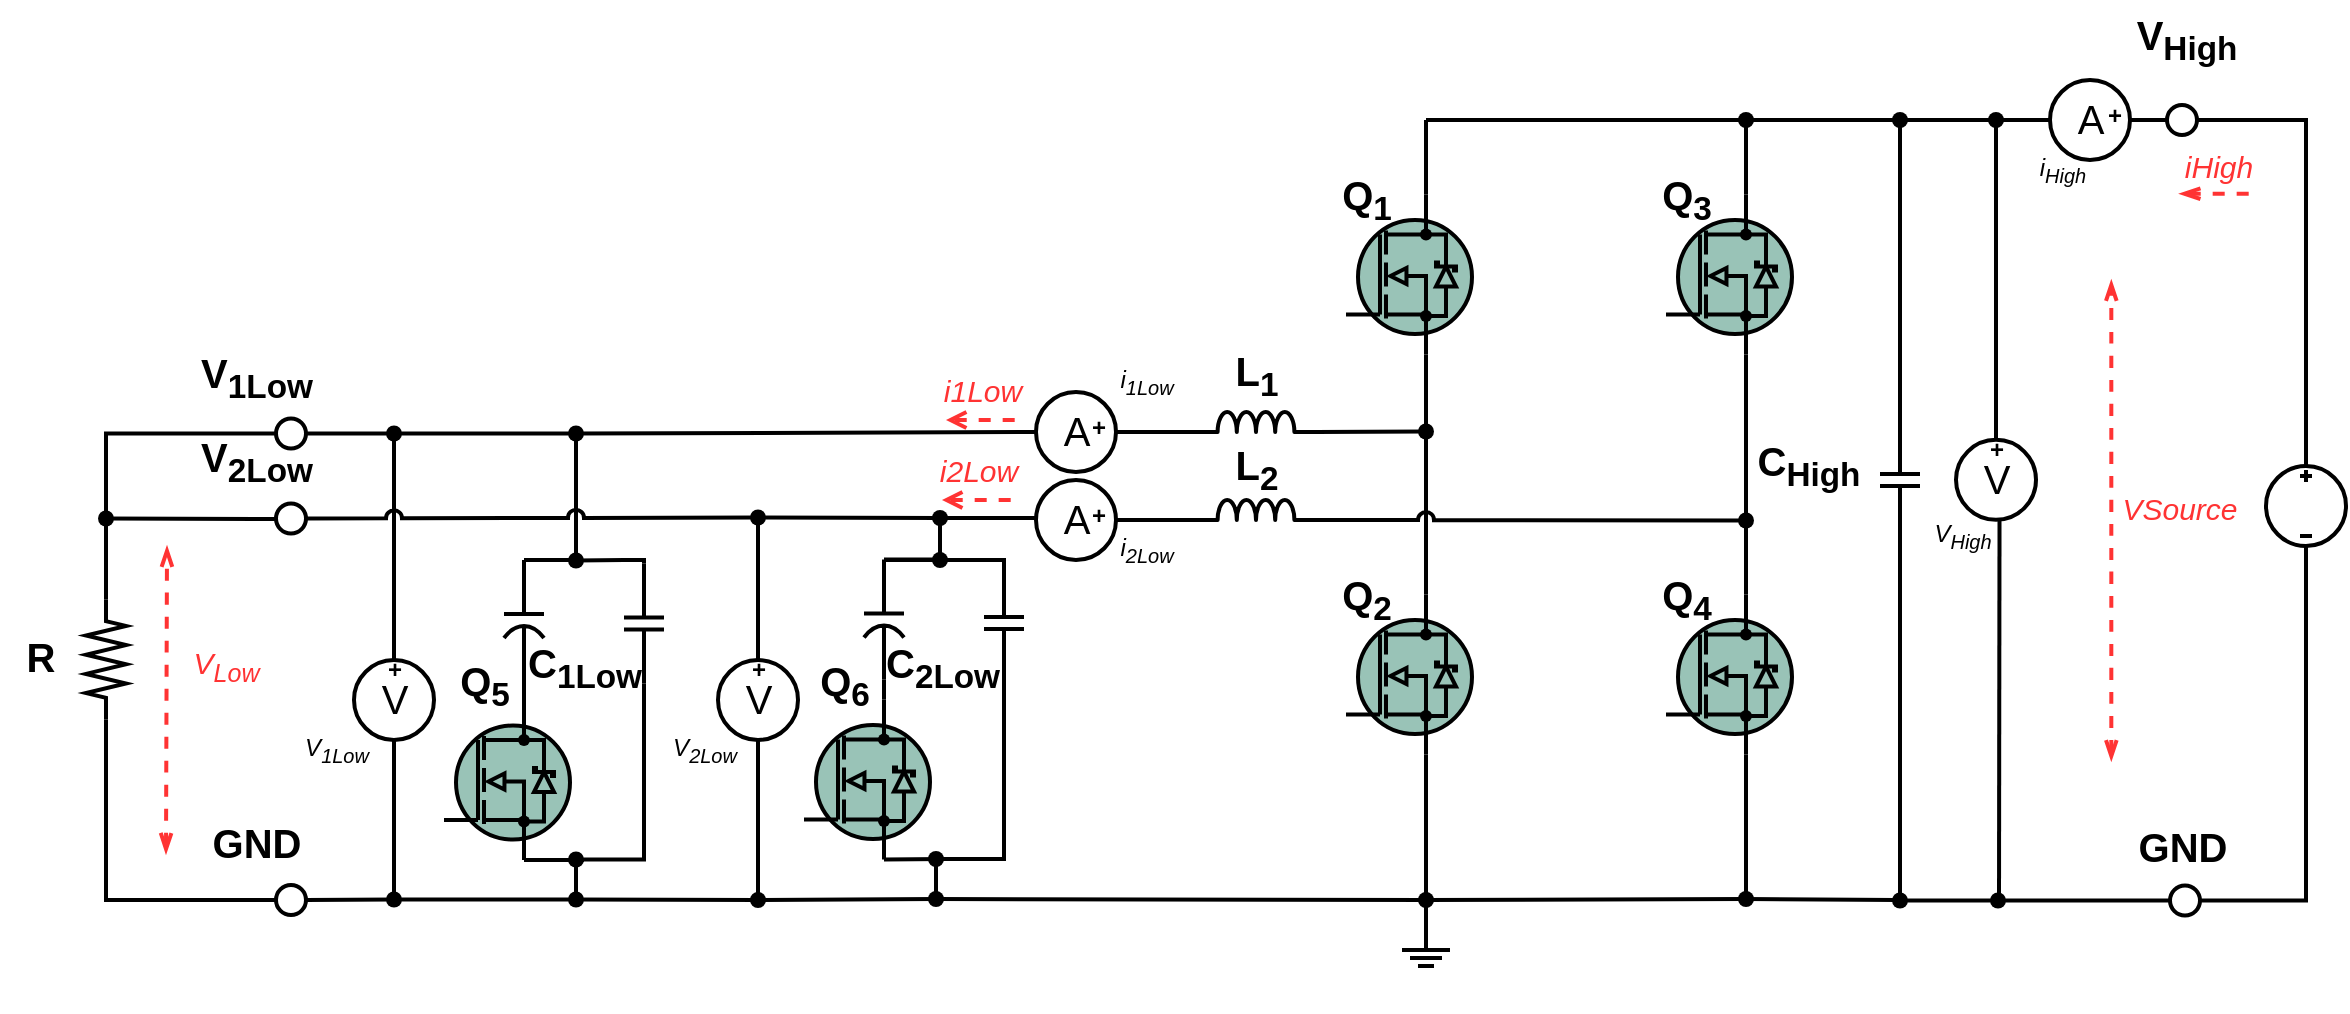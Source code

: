 <?xml version="1.0" encoding="UTF-8"?>
<mxfile version="26.0.9">
  <diagram name="Page-1" id="Ag8kehxfa9rglU9c0TGu">
    <mxGraphModel dx="6660" dy="6824" grid="1" gridSize="10" guides="1" tooltips="1" connect="1" arrows="1" fold="1" page="1" pageScale="1" pageWidth="1169" pageHeight="827" background="none" math="1" shadow="0">
      <root>
        <mxCell id="0" />
        <mxCell id="1" parent="0" />
        <mxCell id="2" value="" style="group" vertex="1" connectable="0" parent="1">
          <mxGeometry x="4447" y="-880" width="1173" height="505" as="geometry" />
        </mxCell>
        <mxCell id="3" value="i&lt;sub&gt;2Low&lt;/sub&gt;" style="text;html=1;align=center;verticalAlign=middle;resizable=0;points=[];autosize=1;strokeColor=none;fillColor=none;fontStyle=2;rounded=0;strokeWidth=2;" vertex="1" parent="2">
          <mxGeometry x="548" y="259.93" width="50" height="30" as="geometry" />
        </mxCell>
        <mxCell id="4" value="V&lt;sub&gt;1Low&lt;/sub&gt;" style="text;html=1;align=center;verticalAlign=middle;resizable=0;points=[];autosize=1;strokeColor=none;fillColor=none;fontStyle=2;rounded=0;strokeWidth=2;" vertex="1" parent="2">
          <mxGeometry x="138" y="360" width="60" height="30" as="geometry" />
        </mxCell>
        <mxCell id="5" value="C&lt;sub&gt;High&lt;/sub&gt;" style="text;html=1;align=center;verticalAlign=middle;resizable=0;points=[];autosize=1;strokeColor=none;fillColor=none;fontSize=20;fontStyle=1;rounded=0;strokeWidth=2;" vertex="1" parent="2">
          <mxGeometry x="869" y="213.25" width="70" height="40" as="geometry" />
        </mxCell>
        <mxCell id="6" value="C&lt;sub&gt;1Low&lt;/sub&gt;" style="text;html=1;align=center;verticalAlign=middle;resizable=0;points=[];autosize=1;strokeColor=none;fillColor=none;fontSize=20;fontStyle=1;rounded=0;strokeWidth=2;" vertex="1" parent="2">
          <mxGeometry x="252" y="314.0" width="80" height="40" as="geometry" />
        </mxCell>
        <mxCell id="7" value="L&lt;sub&gt;1&lt;/sub&gt;" style="text;html=1;align=center;verticalAlign=middle;resizable=0;points=[];autosize=1;strokeColor=none;fillColor=none;fontSize=20;fontStyle=1;rounded=0;strokeWidth=2;" vertex="1" parent="2">
          <mxGeometry x="608" y="168.25" width="40" height="40" as="geometry" />
        </mxCell>
        <mxCell id="8" value="L&lt;sub&gt;2&lt;/sub&gt;" style="text;html=1;align=center;verticalAlign=middle;resizable=0;points=[];autosize=1;strokeColor=none;fillColor=none;fontSize=20;fontStyle=1;rounded=0;strokeWidth=2;" vertex="1" parent="2">
          <mxGeometry x="608" y="215.25" width="40" height="40" as="geometry" />
        </mxCell>
        <mxCell id="9" value="V&lt;sub&gt;1Low&lt;/sub&gt;" style="text;html=1;align=center;verticalAlign=middle;resizable=0;points=[];autosize=1;strokeColor=none;fillColor=none;fontSize=20;fontStyle=1;rounded=0;strokeWidth=2;" vertex="1" parent="2">
          <mxGeometry x="88" y="169.25" width="80" height="40" as="geometry" />
        </mxCell>
        <mxCell id="10" value="V&lt;sub&gt;2Low&lt;/sub&gt;" style="text;html=1;align=center;verticalAlign=middle;resizable=0;points=[];autosize=1;strokeColor=none;fillColor=none;fontSize=20;fontStyle=1;rounded=0;strokeWidth=2;" vertex="1" parent="2">
          <mxGeometry x="88" y="211.25" width="80" height="40" as="geometry" />
        </mxCell>
        <mxCell id="11" value="GND" style="text;html=1;align=center;verticalAlign=middle;resizable=0;points=[];autosize=1;strokeColor=none;fillColor=none;fontSize=20;fontStyle=1;rounded=0;strokeWidth=2;" vertex="1" parent="2">
          <mxGeometry x="93" y="401.25" width="70" height="40" as="geometry" />
        </mxCell>
        <mxCell id="12" value="GND" style="text;html=1;align=center;verticalAlign=middle;resizable=0;points=[];autosize=1;strokeColor=none;fillColor=none;fontSize=20;fontStyle=1;rounded=0;strokeWidth=2;" vertex="1" parent="2">
          <mxGeometry x="1056" y="402.5" width="70" height="40" as="geometry" />
        </mxCell>
        <mxCell id="13" value="V&lt;sub&gt;High&lt;/sub&gt;" style="text;html=1;align=center;verticalAlign=middle;resizable=0;points=[];autosize=1;strokeColor=none;fillColor=none;fontStyle=2;rounded=0;strokeWidth=2;" vertex="1" parent="2">
          <mxGeometry x="956" y="253.25" width="50" height="30" as="geometry" />
        </mxCell>
        <mxCell id="14" value="i&lt;sub&gt;High&lt;/sub&gt;" style="text;html=1;align=center;verticalAlign=middle;resizable=0;points=[];autosize=1;strokeColor=none;fillColor=none;fontStyle=2;rounded=0;strokeWidth=2;" vertex="1" parent="2">
          <mxGeometry x="1006" y="70" width="50" height="30" as="geometry" />
        </mxCell>
        <mxCell id="15" value="Q&lt;sub&gt;5&lt;/sub&gt;" style="text;html=1;align=center;verticalAlign=middle;resizable=0;points=[];autosize=1;strokeColor=none;fillColor=none;fontSize=20;fontStyle=1;rounded=0;strokeWidth=2;" vertex="1" parent="2">
          <mxGeometry x="217" y="322.75" width="50" height="40" as="geometry" />
        </mxCell>
        <mxCell id="16" value="" style="shape=waypoint;fillStyle=solid;size=6;pointerEvents=1;points=[];fillColor=none;resizable=0;rotatable=0;perimeter=centerPerimeter;snapToPoint=1;strokeColor=none;rounded=0;strokeWidth=2;" vertex="1" parent="2">
          <mxGeometry x="165" y="237.25" width="20" height="20" as="geometry" />
        </mxCell>
        <mxCell id="17" value="" style="verticalLabelPosition=bottom;shadow=0;dashed=0;align=center;html=1;verticalAlign=top;strokeWidth=2;shape=ellipse;perimeter=ellipsePerimeter;rounded=0;fillColor=none;" vertex="1" parent="2">
          <mxGeometry x="138" y="209.25" width="15" height="15" as="geometry" />
        </mxCell>
        <mxCell id="18" value="" style="verticalLabelPosition=bottom;shadow=0;dashed=0;align=center;html=1;verticalAlign=top;strokeWidth=2;shape=ellipse;perimeter=ellipsePerimeter;rounded=0;fillColor=none;" vertex="1" parent="2">
          <mxGeometry x="138" y="251.75" width="15" height="15" as="geometry" />
        </mxCell>
        <mxCell id="19" value="" style="verticalLabelPosition=bottom;shadow=0;dashed=0;align=center;html=1;verticalAlign=top;strokeWidth=2;shape=ellipse;perimeter=ellipsePerimeter;rounded=0;fillColor=none;" vertex="1" parent="2">
          <mxGeometry x="138" y="442.5" width="15" height="15" as="geometry" />
        </mxCell>
        <mxCell id="20" value="" style="verticalLabelPosition=bottom;shadow=0;dashed=0;align=center;html=1;verticalAlign=top;strokeWidth=2;shape=ellipse;perimeter=ellipsePerimeter;rounded=0;fillColor=none;" vertex="1" parent="2">
          <mxGeometry x="1083.5" y="52.5" width="15" height="15" as="geometry" />
        </mxCell>
        <mxCell id="21" value="" style="verticalLabelPosition=bottom;shadow=0;dashed=0;align=center;html=1;verticalAlign=top;strokeWidth=2;shape=ellipse;perimeter=ellipsePerimeter;rounded=0;fillColor=none;" vertex="1" parent="2">
          <mxGeometry x="1085" y="442.75" width="15" height="15" as="geometry" />
        </mxCell>
        <mxCell id="22" value="i&lt;sub&gt;1Low&lt;/sub&gt;" style="text;html=1;align=center;verticalAlign=middle;resizable=0;points=[];autosize=1;strokeColor=none;fillColor=none;fontStyle=2;rounded=0;strokeWidth=2;" vertex="1" parent="2">
          <mxGeometry x="548" y="175.75" width="50" height="30" as="geometry" />
        </mxCell>
        <mxCell id="23" value="+" style="text;html=1;align=center;verticalAlign=middle;resizable=0;points=[];autosize=1;strokeColor=none;fillColor=none;strokeWidth=2;fontStyle=1;rounded=0;" vertex="1" parent="2">
          <mxGeometry x="534" y="243" width="30" height="30" as="geometry" />
        </mxCell>
        <mxCell id="24" value="V&lt;sub&gt;2Low&lt;/sub&gt;" style="text;html=1;align=center;verticalAlign=middle;resizable=0;points=[];autosize=1;strokeColor=none;fillColor=none;fontStyle=2;rounded=0;strokeWidth=2;" vertex="1" parent="2">
          <mxGeometry x="322" y="360" width="60" height="30" as="geometry" />
        </mxCell>
        <mxCell id="25" value="" style="shape=waypoint;fillStyle=solid;size=6;pointerEvents=1;points=[];fillColor=none;resizable=0;rotatable=0;perimeter=centerPerimeter;snapToPoint=1;strokeColor=none;rounded=0;strokeWidth=2;" vertex="1" parent="2">
          <mxGeometry x="166" y="256.25" width="20" height="20" as="geometry" />
        </mxCell>
        <mxCell id="26" value="" style="pointerEvents=1;verticalLabelPosition=middle;shadow=0;dashed=0;align=left;html=1;verticalAlign=top;shape=mxgraph.electrical.capacitors.capacitor_2;spacing=0;labelPosition=center;spacingTop=10;spacingLeft=25;fillColor=none;rotation=90;strokeWidth=2;" vertex="1" parent="2">
          <mxGeometry x="232" y="300" width="60" height="20" as="geometry" />
        </mxCell>
        <mxCell id="27" value="" style="pointerEvents=1;verticalLabelPosition=middle;shadow=0;dashed=0;align=left;html=1;verticalAlign=top;shape=mxgraph.electrical.capacitors.capacitor_1;labelPosition=center;spacingBottom=0;spacingLeft=25;direction=east;spacing=0;spacingTop=10;points=[[0,0.5,0,0,0],[0.5,0,0,0,-3],[0.5,1,0,0,2],[1,0.5,0,0,0]];fillColor=none;rotation=90;strokeWidth=2;" vertex="1" parent="2">
          <mxGeometry x="292" y="301.75" width="60" height="20" as="geometry" />
        </mxCell>
        <mxCell id="28" value="" style="shape=waypoint;sketch=0;fillStyle=solid;size=6;pointerEvents=1;points=[];fillColor=none;resizable=0;rotatable=0;perimeter=centerPerimeter;snapToPoint=1;strokeWidth=2;" vertex="1" parent="2">
          <mxGeometry x="278" y="419.75" width="20" height="20" as="geometry" />
        </mxCell>
        <mxCell id="29" value="" style="edgeStyle=orthogonalEdgeStyle;orthogonalLoop=1;jettySize=auto;html=1;rounded=0;exitX=1;exitY=0.5;exitDx=0;exitDy=0;exitPerimeter=0;endArrow=none;startFill=0;entryX=0.903;entryY=0.529;entryDx=0;entryDy=0;entryPerimeter=0;strokeWidth=2;" edge="1" parent="2" source="27" target="28">
          <mxGeometry width="100" relative="1" as="geometry">
            <mxPoint x="282" y="390" as="sourcePoint" />
            <mxPoint x="298" y="430" as="targetPoint" />
            <Array as="points">
              <mxPoint x="322" y="430" />
            </Array>
          </mxGeometry>
        </mxCell>
        <mxCell id="30" value="" style="edgeStyle=elbowEdgeStyle;orthogonalLoop=1;jettySize=auto;html=1;rounded=0;exitX=1;exitY=1;exitDx=0;exitDy=0;entryX=0.5;entryY=0.512;entryDx=0;entryDy=0;entryPerimeter=0;endArrow=none;startFill=0;elbow=vertical;strokeWidth=2;" edge="1" parent="2" source="68">
          <mxGeometry width="100" relative="1" as="geometry">
            <mxPoint x="256" y="400" as="sourcePoint" />
            <mxPoint x="292" y="429.75" as="targetPoint" />
          </mxGeometry>
        </mxCell>
        <mxCell id="31" value="" style="shape=waypoint;sketch=0;fillStyle=solid;size=6;pointerEvents=1;points=[];fillColor=none;resizable=0;rotatable=0;perimeter=centerPerimeter;snapToPoint=1;strokeWidth=2;" vertex="1" parent="2">
          <mxGeometry x="278" y="270.25" width="20" height="20" as="geometry" />
        </mxCell>
        <mxCell id="32" value="" style="edgeStyle=orthogonalEdgeStyle;orthogonalLoop=1;jettySize=auto;html=1;rounded=0;exitX=0;exitY=0.5;exitDx=0;exitDy=0;exitPerimeter=0;entryX=0.566;entryY=0.596;entryDx=0;entryDy=0;entryPerimeter=0;elbow=vertical;endArrow=none;startFill=0;strokeWidth=2;" edge="1" parent="2" source="26" target="31">
          <mxGeometry width="100" relative="1" as="geometry">
            <mxPoint x="252" y="270" as="sourcePoint" />
            <mxPoint x="352" y="270" as="targetPoint" />
            <Array as="points">
              <mxPoint x="262" y="280" />
              <mxPoint x="288" y="280" />
            </Array>
          </mxGeometry>
        </mxCell>
        <mxCell id="33" value="" style="edgeStyle=orthogonalEdgeStyle;orthogonalLoop=1;jettySize=auto;html=1;rounded=0;exitX=0;exitY=0.5;exitDx=0;exitDy=0;exitPerimeter=0;entryX=0.7;entryY=0.487;entryDx=0;entryDy=0;entryPerimeter=0;elbow=vertical;endArrow=none;startFill=0;strokeWidth=2;" edge="1" parent="2" source="27" target="31">
          <mxGeometry width="100" relative="1" as="geometry">
            <mxPoint x="292" y="273.75" as="sourcePoint" />
            <mxPoint x="318" y="271.75" as="targetPoint" />
            <Array as="points">
              <mxPoint x="312" y="280" />
              <mxPoint x="288" y="280" />
            </Array>
          </mxGeometry>
        </mxCell>
        <mxCell id="34" value="" style="edgeStyle=elbowEdgeStyle;orthogonalLoop=1;jettySize=auto;html=1;rounded=0;entryX=0.614;entryY=0.117;entryDx=0;entryDy=0;entryPerimeter=0;endArrow=none;startFill=0;exitX=0.7;exitY=0.663;exitDx=0;exitDy=0;exitPerimeter=0;jumpStyle=arc;strokeWidth=2;" edge="1" parent="2" source="35" target="31">
          <mxGeometry width="100" relative="1" as="geometry">
            <mxPoint x="258" y="230" as="sourcePoint" />
            <mxPoint x="266" y="270.25" as="targetPoint" />
            <Array as="points">
              <mxPoint x="288" y="250" />
              <mxPoint x="264" y="250" />
            </Array>
          </mxGeometry>
        </mxCell>
        <mxCell id="35" value="" style="shape=waypoint;sketch=0;fillStyle=solid;size=6;pointerEvents=1;points=[];fillColor=none;resizable=0;rotatable=0;perimeter=centerPerimeter;snapToPoint=1;strokeWidth=2;" vertex="1" parent="2">
          <mxGeometry x="278" y="206.75" width="20" height="20" as="geometry" />
        </mxCell>
        <mxCell id="36" value="" style="edgeStyle=elbowEdgeStyle;orthogonalLoop=1;jettySize=auto;html=1;rounded=0;entryX=0.218;entryY=0.086;entryDx=0;entryDy=0;entryPerimeter=0;endArrow=none;startFill=0;exitDx=0;exitDy=0;jumpStyle=arc;strokeWidth=2;" edge="1" parent="2" source="72" target="35">
          <mxGeometry width="100" relative="1" as="geometry">
            <mxPoint x="277.95" y="190" as="sourcePoint" />
            <mxPoint x="277.95" y="253" as="targetPoint" />
          </mxGeometry>
        </mxCell>
        <mxCell id="37" value="" style="shape=waypoint;sketch=0;fillStyle=solid;size=6;pointerEvents=1;points=[];fillColor=none;resizable=0;rotatable=0;perimeter=centerPerimeter;snapToPoint=1;strokeWidth=2;" vertex="1" parent="2">
          <mxGeometry x="369" y="248.75" width="20" height="20" as="geometry" />
        </mxCell>
        <mxCell id="38" value="" style="edgeStyle=elbowEdgeStyle;orthogonalLoop=1;jettySize=auto;html=1;rounded=0;entryX=0.5;entryY=0;entryDx=0;entryDy=0;entryPerimeter=0;endArrow=none;startFill=0;exitX=0.651;exitY=0.911;exitDx=0;exitDy=0;exitPerimeter=0;jumpStyle=arc;strokeWidth=2;" edge="1" parent="2" source="37" target="131">
          <mxGeometry width="100" relative="1" as="geometry">
            <mxPoint x="332" y="237" as="sourcePoint" />
            <mxPoint x="332" y="300" as="targetPoint" />
          </mxGeometry>
        </mxCell>
        <mxCell id="39" value="" style="shape=waypoint;sketch=0;fillStyle=solid;size=6;pointerEvents=1;points=[];fillColor=none;resizable=0;rotatable=0;perimeter=centerPerimeter;snapToPoint=1;strokeWidth=2;" vertex="1" parent="2">
          <mxGeometry x="369" y="440" width="20" height="20" as="geometry" />
        </mxCell>
        <mxCell id="40" value="" style="edgeStyle=elbowEdgeStyle;orthogonalLoop=1;jettySize=auto;html=1;rounded=0;entryX=0.627;entryY=0.002;entryDx=0;entryDy=0;entryPerimeter=0;endArrow=none;startFill=0;exitX=0.5;exitY=1;exitDx=0;exitDy=0;exitPerimeter=0;jumpStyle=arc;strokeWidth=2;" edge="1" parent="2" source="131" target="39">
          <mxGeometry width="100" relative="1" as="geometry">
            <mxPoint x="389" y="269" as="sourcePoint" />
            <mxPoint x="389" y="340" as="targetPoint" />
          </mxGeometry>
        </mxCell>
        <mxCell id="41" value="" style="edgeStyle=elbowEdgeStyle;orthogonalLoop=1;jettySize=auto;html=1;rounded=0;entryX=0.367;entryY=0.484;entryDx=0;entryDy=0;entryPerimeter=0;endArrow=none;startFill=0;exitDx=0;exitDy=0;jumpStyle=arc;strokeWidth=2;" edge="1" parent="2" source="44" target="39">
          <mxGeometry width="100" relative="1" as="geometry">
            <mxPoint x="375" y="279" as="sourcePoint" />
            <mxPoint x="375" y="350" as="targetPoint" />
          </mxGeometry>
        </mxCell>
        <mxCell id="42" value="" style="edgeStyle=elbowEdgeStyle;orthogonalLoop=1;jettySize=auto;html=1;rounded=0;endArrow=none;startFill=0;exitX=0.532;exitY=1.003;exitDx=0;exitDy=0;exitPerimeter=0;jumpStyle=arc;entryX=0.631;entryY=0.447;entryDx=0;entryDy=0;entryPerimeter=0;strokeWidth=2;" edge="1" parent="2" source="28" target="44">
          <mxGeometry width="100" relative="1" as="geometry">
            <mxPoint x="385" y="289" as="sourcePoint" />
            <mxPoint x="312" y="440" as="targetPoint" />
          </mxGeometry>
        </mxCell>
        <mxCell id="43" value="" style="edgeStyle=elbowEdgeStyle;orthogonalLoop=1;jettySize=auto;html=1;rounded=0;entryDx=0;entryDy=0;entryPerimeter=0;endArrow=none;startFill=0;exitDx=0;exitDy=0;jumpStyle=arc;strokeWidth=2;" edge="1" parent="2" source="46" target="44">
          <mxGeometry width="100" relative="1" as="geometry">
            <mxPoint x="153" y="450" as="sourcePoint" />
            <mxPoint x="331" y="450" as="targetPoint" />
          </mxGeometry>
        </mxCell>
        <mxCell id="44" value="" style="shape=waypoint;sketch=0;fillStyle=solid;size=6;pointerEvents=1;points=[];fillColor=none;resizable=0;rotatable=0;perimeter=centerPerimeter;snapToPoint=1;strokeWidth=2;" vertex="1" parent="2">
          <mxGeometry x="278" y="439.75" width="20" height="20" as="geometry" />
        </mxCell>
        <mxCell id="45" value="" style="edgeStyle=elbowEdgeStyle;orthogonalLoop=1;jettySize=auto;html=1;rounded=0;entryDx=0;entryDy=0;entryPerimeter=0;endArrow=none;startFill=0;exitX=1;exitY=0.5;exitDx=0;exitDy=0;jumpStyle=arc;strokeWidth=2;" edge="1" parent="2" source="19" target="46">
          <mxGeometry width="100" relative="1" as="geometry">
            <mxPoint x="153" y="450" as="sourcePoint" />
            <mxPoint x="264" y="450" as="targetPoint" />
          </mxGeometry>
        </mxCell>
        <mxCell id="46" value="" style="shape=waypoint;sketch=0;fillStyle=solid;size=6;pointerEvents=1;points=[];fillColor=none;resizable=0;rotatable=0;perimeter=centerPerimeter;snapToPoint=1;strokeWidth=2;" vertex="1" parent="2">
          <mxGeometry x="187" y="439.75" width="20" height="20" as="geometry" />
        </mxCell>
        <mxCell id="47" value="" style="group;strokeWidth=2;" connectable="0" vertex="1" parent="2">
          <mxGeometry x="177" y="320" width="40" height="50" as="geometry" />
        </mxCell>
        <mxCell id="48" value="+" style="text;html=1;align=center;verticalAlign=middle;resizable=0;points=[];autosize=1;strokeColor=none;fillColor=none;fontStyle=1;rounded=0;" vertex="1" parent="47">
          <mxGeometry x="5" width="30" height="30" as="geometry" />
        </mxCell>
        <mxCell id="49" value="V" style="verticalLabelPosition=middle;shadow=0;dashed=0;align=center;html=1;verticalAlign=middle;strokeWidth=2;shape=ellipse;aspect=fixed;fontSize=20;spacing=0;spacingBottom=2;points=[[0,0.5,0,0,0],[0.5,0,0,0,0],[0.5,1,0,0,0],[1,0.5,0,0,0]];fillColor=none;" vertex="1" parent="47">
          <mxGeometry y="10" width="40" height="40" as="geometry" />
        </mxCell>
        <mxCell id="50" value="" style="edgeStyle=elbowEdgeStyle;orthogonalLoop=1;jettySize=auto;html=1;rounded=0;entryX=0.5;entryY=0;entryDx=0;entryDy=0;entryPerimeter=0;endArrow=none;startFill=0;jumpStyle=arc;exitX=0.509;exitY=0.645;exitDx=0;exitDy=0;exitPerimeter=0;strokeWidth=2;" edge="1" parent="2" source="72" target="49">
          <mxGeometry width="100" relative="1" as="geometry">
            <mxPoint x="198" y="280" as="sourcePoint" />
            <mxPoint x="162.64" y="373.5" as="targetPoint" />
          </mxGeometry>
        </mxCell>
        <mxCell id="51" value="" style="edgeStyle=elbowEdgeStyle;orthogonalLoop=1;jettySize=auto;html=1;rounded=0;entryX=0.554;entryY=0.102;entryDx=0;entryDy=0;entryPerimeter=0;endArrow=none;startFill=0;exitX=0.5;exitY=1;exitDx=0;exitDy=0;exitPerimeter=0;jumpStyle=arc;strokeWidth=2;" edge="1" parent="2" source="49" target="46">
          <mxGeometry width="100" relative="1" as="geometry">
            <mxPoint x="207" y="269" as="sourcePoint" />
            <mxPoint x="207" y="340" as="targetPoint" />
          </mxGeometry>
        </mxCell>
        <mxCell id="52" value="A" style="verticalLabelPosition=middle;shadow=0;dashed=0;align=center;html=1;verticalAlign=middle;strokeWidth=2;shape=ellipse;aspect=fixed;fontSize=20;spacing=0;spacingBottom=2;spacingTop=0;points=[[0,0.5,0,0,0],[0.5,0,0,0,0],[0.5,1,0,0,0],[1,0.5,0,0,0]];fillColor=none;" vertex="1" parent="2">
          <mxGeometry x="518" y="240" width="40" height="40" as="geometry" />
        </mxCell>
        <mxCell id="53" value="A" style="verticalLabelPosition=middle;shadow=0;dashed=0;align=center;html=1;verticalAlign=middle;strokeWidth=2;shape=ellipse;aspect=fixed;fontSize=20;spacing=0;spacingBottom=2;spacingTop=0;points=[[0,0.5,0,0,0],[0.5,0,0,0,0],[0.5,1,0,0,0],[1,0.5,0,0,0]];fillColor=none;" vertex="1" parent="2">
          <mxGeometry x="518" y="196" width="40" height="40" as="geometry" />
        </mxCell>
        <mxCell id="54" value="+" style="text;html=1;align=center;verticalAlign=middle;resizable=0;points=[];autosize=1;strokeColor=none;fillColor=none;strokeWidth=2;fontStyle=1;rounded=0;" vertex="1" parent="2">
          <mxGeometry x="534" y="198.75" width="30" height="30" as="geometry" />
        </mxCell>
        <mxCell id="55" value="" style="pointerEvents=1;verticalLabelPosition=middle;shadow=0;dashed=0;align=left;html=1;verticalAlign=top;shape=mxgraph.electrical.inductors.inductor_3;labelPosition=center;spacingBottom=0;spacingLeft=25;direction=east;spacing=0;spacingTop=0;points=[[0,1,0,0,0],[0.5,1,0,0,0],[1,1,0,0,0]];fillColor=none;strokeWidth=2;" vertex="1" parent="2">
          <mxGeometry x="598" y="206" width="60" height="10" as="geometry" />
        </mxCell>
        <mxCell id="56" value="" style="pointerEvents=1;verticalLabelPosition=middle;shadow=0;dashed=0;align=left;html=1;verticalAlign=top;shape=mxgraph.electrical.inductors.inductor_3;labelPosition=center;spacingBottom=0;spacingLeft=25;direction=east;spacing=0;spacingTop=0;points=[[0,1,0,0,0],[0.5,1,0,0,0],[1,1,0,0,0]];fillColor=none;strokeWidth=2;" vertex="1" parent="2">
          <mxGeometry x="598" y="250" width="60" height="10" as="geometry" />
        </mxCell>
        <mxCell id="57" value="" style="edgeStyle=elbowEdgeStyle;orthogonalLoop=1;jettySize=auto;html=1;rounded=0;endArrow=none;startFill=0;jumpStyle=arc;elbow=vertical;entryX=1;entryY=0.5;entryDx=0;entryDy=0;entryPerimeter=0;exitX=0;exitY=1;exitDx=0;exitDy=0;exitPerimeter=0;strokeWidth=2;" edge="1" parent="2" source="55" target="53">
          <mxGeometry width="100" relative="1" as="geometry">
            <mxPoint x="598" y="216" as="sourcePoint" />
            <mxPoint x="558" y="219" as="targetPoint" />
          </mxGeometry>
        </mxCell>
        <mxCell id="58" value="" style="edgeStyle=elbowEdgeStyle;orthogonalLoop=1;jettySize=auto;html=1;rounded=0;entryX=1;entryY=0.5;entryDx=0;entryDy=0;entryPerimeter=0;endArrow=none;startFill=0;exitX=0;exitY=1;exitDx=0;exitDy=0;exitPerimeter=0;jumpStyle=arc;elbow=vertical;strokeWidth=2;" edge="1" parent="2" source="56" target="52">
          <mxGeometry width="100" relative="1" as="geometry">
            <mxPoint x="589.82" y="255.25" as="sourcePoint" />
            <mxPoint x="589.82" y="318.25" as="targetPoint" />
          </mxGeometry>
        </mxCell>
        <mxCell id="59" value="" style="pointerEvents=1;verticalLabelPosition=middle;shadow=0;dashed=0;align=left;html=1;verticalAlign=top;shape=mxgraph.electrical.capacitors.capacitor_1;labelPosition=center;spacingBottom=0;spacingLeft=25;direction=east;spacing=0;spacingTop=10;points=[[0,0.5,0,0,0],[0.5,0,0,0,-3],[0.5,1,0,0,2],[1,0.5,0,0,0]];fillColor=none;rotation=90;strokeWidth=2;" vertex="1" parent="2">
          <mxGeometry x="920" y="230" width="60" height="20" as="geometry" />
        </mxCell>
        <mxCell id="60" value="" style="group;strokeWidth=2;" connectable="0" vertex="1" parent="2">
          <mxGeometry x="222" y="350" width="63" height="80" as="geometry" />
        </mxCell>
        <mxCell id="61" value="" style="ellipse;whiteSpace=wrap;html=1;fillColor=light-dark(#99C3B7,#99C3B7);strokeWidth=2;strokeColor=default;container=0;" vertex="1" parent="60">
          <mxGeometry x="6" y="12.75" width="57" height="57" as="geometry" />
        </mxCell>
        <mxCell id="62" value="" style="shape=stencil(rZRNbsMgEIVPw7bC4GZf0fYexJnEKAQsoEl7+2CPLYU4Rv7pxtK8Jz5mHmDCha9lA4TRmvBPwhij8RPLG5ZlX0rfQBVQu0qn5F4DOj44e4abOoSeoEwNToXW5V+EfpAWSQkXlTUmQpQ1PnEe/AiTysS19Bdh/fZ/ffX2jnUTd7hAAId6gSph37PBxRYwF1GZGoeLvazOJ2d/zOFlO41soxoZg32xV3jo8ykBmht1QGhlphFsBYKniGIWotLWQ+ZYoj6KolMn8uPiaB1kgj0qrfE6ZnZdlP6asbPhz0OkTbBdgiiXN/FE2H4BthNWIcr/RhS75cex6i2kXZRLEK8fyuBN3vdu2ejBdCr+8jvhDg==);html=1;verticalAlign=top;align=left;spacingTop=10;spacing=0;spacingLeft=25;fillColor=none;flipV=1;rotation=-90;aspect=fixed;strokeWidth=2;container=0;" vertex="1" parent="60">
          <mxGeometry x="40" y="36" width="20" height="10" as="geometry" />
        </mxCell>
        <mxCell id="63" value="" style="edgeStyle=orthogonalEdgeStyle;orthogonalLoop=1;jettySize=auto;html=1;rounded=0;endArrow=none;startFill=0;entryX=1;entryY=0.5;entryDx=0;entryDy=0;strokeWidth=2;" edge="1" parent="60" source="64">
          <mxGeometry width="100" relative="1" as="geometry">
            <mxPoint x="40" y="26.75" as="sourcePoint" />
            <mxPoint x="50" y="35.75" as="targetPoint" />
          </mxGeometry>
        </mxCell>
        <mxCell id="64" value="" style="shape=waypoint;sketch=0;fillStyle=solid;size=6;pointerEvents=1;points=[];fillColor=none;resizable=0;rotatable=0;perimeter=centerPerimeter;snapToPoint=1;strokeColor=default;strokeWidth=1;container=0;" vertex="1" parent="60">
          <mxGeometry x="30" y="10" width="20" height="20" as="geometry" />
        </mxCell>
        <mxCell id="65" value="" style="edgeStyle=orthogonalEdgeStyle;orthogonalLoop=1;jettySize=auto;html=1;rounded=0;exitX=0;exitY=0.5;exitDx=0;exitDy=0;endArrow=none;startFill=0;strokeWidth=2;" edge="1" parent="60" target="66">
          <mxGeometry width="100" relative="1" as="geometry">
            <mxPoint x="50" y="50.75" as="sourcePoint" />
            <mxPoint x="50" y="71.75" as="targetPoint" />
            <Array as="points">
              <mxPoint x="50" y="60.75" />
            </Array>
          </mxGeometry>
        </mxCell>
        <mxCell id="66" value="" style="shape=waypoint;sketch=0;fillStyle=solid;size=6;pointerEvents=1;points=[];fillColor=none;resizable=0;rotatable=0;perimeter=centerPerimeter;snapToPoint=1;strokeColor=default;strokeWidth=1;container=0;" vertex="1" parent="60">
          <mxGeometry x="30" y="50.75" width="20" height="20" as="geometry" />
        </mxCell>
        <mxCell id="67" value="" style="edgeStyle=orthogonalEdgeStyle;orthogonalLoop=1;jettySize=auto;html=1;rounded=0;entryX=0.5;entryY=0.5;entryDx=0;entryDy=0;entryPerimeter=0;endArrow=block;endFill=0;strokeWidth=2;" edge="1" parent="60" source="66">
          <mxGeometry width="100" relative="1" as="geometry">
            <mxPoint x="-50" y="71.75" as="sourcePoint" />
            <mxPoint x="20" y="40.75" as="targetPoint" />
            <Array as="points">
              <mxPoint x="40" y="40.75" />
            </Array>
          </mxGeometry>
        </mxCell>
        <mxCell id="68" value="" style="shape=stencil(xZXbboMwDIafJrdTTu24nej6Hin1RlSaoJAe9vYLhFYlLGgjVJMQkv3jL45jHMTyphQ1IIoviG0QpRy7lzNLb2a9KZoaCut9Z2Gk2FXglcYafYCL3Ns+RKoSjLStyt4RfnPftA/LC62Ug0itmoHyoDuYkMrF4quH9ct/9dbLytu1W+EIFoz3E+9FdPtrMBmCn4MlS2HvGw8LEUJY7jyxQrN8J4rDp9EntR9HRbUPbeAH4S7LqvJNMLGpWrTtMRJu8lGfIXboazxVrxuhkuqBQF5nIIZJBAj6P1kEtSDZ37MIECw9C8aTs+Dr5CxWM04kbC2anMWcvuCLI9LPdM5fxhdHZJOIbkxFJom7yGIzqAsbDbHO6y+/zvEN);whiteSpace=wrap;html=1;strokeWidth=2;movable=1;resizable=1;rotatable=1;deletable=1;editable=1;locked=0;connectable=1;fillColor=none;" vertex="1" parent="60">
          <mxGeometry width="40" height="80" as="geometry" />
        </mxCell>
        <mxCell id="69" value="" style="edgeStyle=elbowEdgeStyle;orthogonalLoop=1;jettySize=auto;html=1;rounded=0;exitX=1;exitY=0.5;exitDx=0;exitDy=0;entryX=1;entryY=0;entryDx=0;entryDy=0;endArrow=none;startFill=0;elbow=vertical;exitPerimeter=0;strokeWidth=2;" edge="1" parent="2" source="26" target="68">
          <mxGeometry width="100" relative="1" as="geometry">
            <mxPoint x="272" y="440" as="sourcePoint" />
            <mxPoint x="302" y="439.75" as="targetPoint" />
          </mxGeometry>
        </mxCell>
        <mxCell id="70" value="" style="edgeStyle=elbowEdgeStyle;orthogonalLoop=1;jettySize=auto;html=1;rounded=0;entryX=0.091;entryY=0.615;entryDx=0;entryDy=0;entryPerimeter=0;endArrow=none;startFill=0;jumpStyle=arc;exitX=1;exitY=0.5;exitDx=0;exitDy=0;strokeWidth=2;" edge="1" parent="2" source="18" target="37">
          <mxGeometry width="100" relative="1" as="geometry">
            <mxPoint x="197" y="259" as="sourcePoint" />
            <mxPoint x="261" y="257.88" as="targetPoint" />
          </mxGeometry>
        </mxCell>
        <mxCell id="71" value="" style="edgeStyle=elbowEdgeStyle;orthogonalLoop=1;jettySize=auto;html=1;rounded=0;entryDx=0;entryDy=0;entryPerimeter=0;endArrow=none;startFill=0;exitX=1;exitY=0.5;exitDx=0;exitDy=0;jumpStyle=arc;strokeWidth=2;" edge="1" parent="2" source="17" target="72">
          <mxGeometry width="100" relative="1" as="geometry">
            <mxPoint x="153" y="217" as="sourcePoint" />
            <mxPoint x="288" y="217" as="targetPoint" />
          </mxGeometry>
        </mxCell>
        <mxCell id="72" value="" style="shape=waypoint;sketch=0;fillStyle=solid;size=6;pointerEvents=1;points=[];fillColor=none;resizable=0;rotatable=0;perimeter=centerPerimeter;snapToPoint=1;strokeWidth=2;" vertex="1" parent="2">
          <mxGeometry x="187" y="206.75" width="20" height="20" as="geometry" />
        </mxCell>
        <mxCell id="73" value="Q&lt;sub&gt;6&lt;/sub&gt;" style="text;html=1;align=center;verticalAlign=middle;resizable=0;points=[];autosize=1;strokeColor=none;fillColor=none;fontSize=20;fontStyle=1;rounded=0;strokeWidth=2;" vertex="1" parent="2">
          <mxGeometry x="397" y="322.5" width="50" height="40" as="geometry" />
        </mxCell>
        <mxCell id="74" value="" style="pointerEvents=1;verticalLabelPosition=middle;shadow=0;dashed=0;align=left;html=1;verticalAlign=top;shape=mxgraph.electrical.capacitors.capacitor_2;spacing=0;labelPosition=center;spacingTop=10;spacingLeft=25;fillColor=none;rotation=90;strokeWidth=2;" vertex="1" parent="2">
          <mxGeometry x="412" y="299.75" width="60" height="20" as="geometry" />
        </mxCell>
        <mxCell id="75" value="" style="pointerEvents=1;verticalLabelPosition=middle;shadow=0;dashed=0;align=left;html=1;verticalAlign=top;shape=mxgraph.electrical.capacitors.capacitor_1;labelPosition=center;spacingBottom=0;spacingLeft=25;direction=east;spacing=0;spacingTop=10;points=[[0,0.5,0,0,0],[0.5,0,0,0,-3],[0.5,1,0,0,2],[1,0.5,0,0,0]];fillColor=none;rotation=90;strokeWidth=2;" vertex="1" parent="2">
          <mxGeometry x="472" y="301.5" width="60" height="20" as="geometry" />
        </mxCell>
        <mxCell id="76" value="" style="shape=waypoint;sketch=0;fillStyle=solid;size=6;pointerEvents=1;points=[];fillColor=none;resizable=0;rotatable=0;perimeter=centerPerimeter;snapToPoint=1;strokeWidth=2;" vertex="1" parent="2">
          <mxGeometry x="458" y="419.5" width="20" height="20" as="geometry" />
        </mxCell>
        <mxCell id="77" value="" style="edgeStyle=orthogonalEdgeStyle;orthogonalLoop=1;jettySize=auto;html=1;rounded=0;exitX=1;exitY=0.5;exitDx=0;exitDy=0;exitPerimeter=0;entryX=0.667;entryY=0.587;entryDx=0;entryDy=0;entryPerimeter=0;endArrow=none;startFill=0;strokeWidth=2;" edge="1" parent="2" source="75" target="76">
          <mxGeometry width="100" relative="1" as="geometry">
            <mxPoint x="462" y="389.75" as="sourcePoint" />
            <mxPoint x="478" y="429.5" as="targetPoint" />
            <Array as="points">
              <mxPoint x="502" y="430" />
            </Array>
          </mxGeometry>
        </mxCell>
        <mxCell id="78" value="" style="edgeStyle=elbowEdgeStyle;orthogonalLoop=1;jettySize=auto;html=1;rounded=0;exitX=1;exitY=1;exitDx=0;exitDy=0;entryX=0.5;entryY=0.512;entryDx=0;entryDy=0;entryPerimeter=0;endArrow=none;startFill=0;elbow=vertical;strokeWidth=2;" edge="1" parent="2" source="179">
          <mxGeometry width="100" relative="1" as="geometry">
            <mxPoint x="436" y="399.75" as="sourcePoint" />
            <mxPoint x="472" y="429.5" as="targetPoint" />
          </mxGeometry>
        </mxCell>
        <mxCell id="79" value="" style="edgeStyle=orthogonalEdgeStyle;orthogonalLoop=1;jettySize=auto;html=1;rounded=0;exitDx=0;exitDy=0;exitPerimeter=0;entryX=0.566;entryY=0.596;entryDx=0;entryDy=0;entryPerimeter=0;elbow=vertical;endArrow=none;startFill=0;strokeWidth=2;" edge="1" parent="2" source="86">
          <mxGeometry width="100" relative="1" as="geometry">
            <mxPoint x="432" y="269.75" as="sourcePoint" />
            <mxPoint x="468" y="280" as="targetPoint" />
            <Array as="points">
              <mxPoint x="442" y="279.75" />
              <mxPoint x="468" y="279.75" />
            </Array>
          </mxGeometry>
        </mxCell>
        <mxCell id="80" value="" style="edgeStyle=orthogonalEdgeStyle;orthogonalLoop=1;jettySize=auto;html=1;rounded=0;exitX=0;exitY=0.5;exitDx=0;exitDy=0;exitPerimeter=0;entryX=0.606;entryY=0.408;entryDx=0;entryDy=0;entryPerimeter=0;elbow=vertical;endArrow=none;startFill=0;strokeWidth=2;" edge="1" parent="2" source="75" target="86">
          <mxGeometry width="100" relative="1" as="geometry">
            <mxPoint x="482" y="273.5" as="sourcePoint" />
            <mxPoint x="478" y="280.25" as="targetPoint" />
            <Array as="points">
              <mxPoint x="502" y="280" />
            </Array>
          </mxGeometry>
        </mxCell>
        <mxCell id="81" value="" style="edgeStyle=elbowEdgeStyle;orthogonalLoop=1;jettySize=auto;html=1;rounded=0;endArrow=none;startFill=0;exitX=0.532;exitY=1.003;exitDx=0;exitDy=0;exitPerimeter=0;jumpStyle=arc;entryX=0.631;entryY=0.447;entryDx=0;entryDy=0;entryPerimeter=0;strokeWidth=2;" edge="1" parent="2" source="76" target="82">
          <mxGeometry width="100" relative="1" as="geometry">
            <mxPoint x="565" y="288.75" as="sourcePoint" />
            <mxPoint x="492" y="439.75" as="targetPoint" />
          </mxGeometry>
        </mxCell>
        <mxCell id="82" value="" style="shape=waypoint;sketch=0;fillStyle=solid;size=6;pointerEvents=1;points=[];fillColor=none;resizable=0;rotatable=0;perimeter=centerPerimeter;snapToPoint=1;strokeWidth=2;" vertex="1" parent="2">
          <mxGeometry x="458" y="439.5" width="20" height="20" as="geometry" />
        </mxCell>
        <mxCell id="83" value="" style="edgeStyle=elbowEdgeStyle;orthogonalLoop=1;jettySize=auto;html=1;rounded=0;exitX=1;exitY=0.5;exitDx=0;exitDy=0;entryX=1;entryY=0;entryDx=0;entryDy=0;endArrow=none;startFill=0;elbow=vertical;exitPerimeter=0;strokeWidth=2;" edge="1" parent="2" source="74" target="179">
          <mxGeometry width="100" relative="1" as="geometry">
            <mxPoint x="452" y="439.75" as="sourcePoint" />
            <mxPoint x="482" y="439.5" as="targetPoint" />
          </mxGeometry>
        </mxCell>
        <mxCell id="84" value="" style="edgeStyle=elbowEdgeStyle;orthogonalLoop=1;jettySize=auto;html=1;rounded=0;entryX=0.512;entryY=0.69;entryDx=0;entryDy=0;entryPerimeter=0;endArrow=none;startFill=0;exitDx=0;exitDy=0;jumpStyle=arc;exitX=0.515;exitY=0.641;exitPerimeter=0;strokeWidth=2;" edge="1" parent="2" source="39" target="82">
          <mxGeometry width="100" relative="1" as="geometry">
            <mxPoint x="427.5" y="490" as="sourcePoint" />
            <mxPoint x="518.5" y="490" as="targetPoint" />
          </mxGeometry>
        </mxCell>
        <mxCell id="85" value="" style="edgeStyle=orthogonalEdgeStyle;orthogonalLoop=1;jettySize=auto;html=1;rounded=0;exitX=0;exitY=0.5;exitDx=0;exitDy=0;exitPerimeter=0;entryDx=0;entryDy=0;entryPerimeter=0;elbow=vertical;endArrow=none;startFill=0;strokeWidth=2;" edge="1" parent="2" source="74" target="86">
          <mxGeometry width="100" relative="1" as="geometry">
            <mxPoint x="442" y="280" as="sourcePoint" />
            <mxPoint x="468" y="280" as="targetPoint" />
            <Array as="points" />
          </mxGeometry>
        </mxCell>
        <mxCell id="86" value="" style="shape=waypoint;sketch=0;fillStyle=solid;size=6;pointerEvents=1;points=[];fillColor=none;resizable=0;rotatable=0;perimeter=centerPerimeter;snapToPoint=1;strokeWidth=2;" vertex="1" parent="2">
          <mxGeometry x="460" y="270" width="20" height="20" as="geometry" />
        </mxCell>
        <mxCell id="87" value="" style="edgeStyle=elbowEdgeStyle;orthogonalLoop=1;jettySize=auto;html=1;rounded=0;endArrow=none;startFill=0;exitDx=0;exitDy=0;jumpStyle=arc;exitX=0.412;exitY=0.138;exitPerimeter=0;strokeWidth=2;" edge="1" parent="2" source="86" target="88">
          <mxGeometry width="100" relative="1" as="geometry">
            <mxPoint x="389" y="460" as="sourcePoint" />
            <mxPoint x="478" y="459" as="targetPoint" />
          </mxGeometry>
        </mxCell>
        <mxCell id="88" value="" style="shape=waypoint;sketch=0;fillStyle=solid;size=6;pointerEvents=1;points=[];fillColor=none;resizable=0;rotatable=0;perimeter=centerPerimeter;snapToPoint=1;strokeWidth=2;" vertex="1" parent="2">
          <mxGeometry x="460" y="249" width="20" height="20" as="geometry" />
        </mxCell>
        <mxCell id="89" value="" style="edgeStyle=elbowEdgeStyle;orthogonalLoop=1;jettySize=auto;html=1;rounded=0;endArrow=none;startFill=0;exitDx=0;exitDy=0;jumpStyle=arc;exitX=0.103;exitY=0.801;exitPerimeter=0;entryX=0.656;entryY=0.624;entryDx=0;entryDy=0;entryPerimeter=0;strokeWidth=2;" edge="1" parent="2" source="88" target="37">
          <mxGeometry width="100" relative="1" as="geometry">
            <mxPoint x="478" y="290" as="sourcePoint" />
            <mxPoint x="478" y="269" as="targetPoint" />
          </mxGeometry>
        </mxCell>
        <mxCell id="90" value="" style="edgeStyle=orthogonalEdgeStyle;orthogonalLoop=1;jettySize=auto;html=1;rounded=0;endArrow=none;startFill=0;jumpStyle=arc;entryX=0.662;entryY=0.548;entryDx=0;entryDy=0;entryPerimeter=0;exitX=0;exitY=0.5;exitDx=0;exitDy=0;exitPerimeter=0;strokeWidth=2;" edge="1" parent="2" source="53" target="35">
          <mxGeometry width="100" relative="1" as="geometry">
            <mxPoint x="508" y="217" as="sourcePoint" />
            <mxPoint x="488" y="279" as="targetPoint" />
          </mxGeometry>
        </mxCell>
        <mxCell id="91" value="" style="edgeStyle=elbowEdgeStyle;orthogonalLoop=1;jettySize=auto;html=1;rounded=0;endArrow=none;startFill=0;jumpStyle=arc;entryX=0.627;entryY=0.544;entryDx=0;entryDy=0;entryPerimeter=0;elbow=vertical;exitX=0;exitY=0.5;exitDx=0;exitDy=0;exitPerimeter=0;strokeWidth=2;" edge="1" parent="2" target="88">
          <mxGeometry width="100" relative="1" as="geometry">
            <mxPoint x="518" y="259" as="sourcePoint" />
            <mxPoint x="468" y="257.75" as="targetPoint" />
          </mxGeometry>
        </mxCell>
        <mxCell id="92" value="" style="shape=waypoint;sketch=0;fillStyle=solid;size=6;pointerEvents=1;points=[];fillColor=none;resizable=0;rotatable=0;perimeter=centerPerimeter;snapToPoint=1;strokeWidth=2;" vertex="1" parent="2">
          <mxGeometry x="703" y="205.75" width="20" height="20" as="geometry" />
        </mxCell>
        <mxCell id="93" value="" style="shape=waypoint;sketch=0;fillStyle=solid;size=6;pointerEvents=1;points=[];fillColor=none;resizable=0;rotatable=0;perimeter=centerPerimeter;snapToPoint=1;strokeWidth=2;" vertex="1" parent="2">
          <mxGeometry x="863" y="250.25" width="20" height="20" as="geometry" />
        </mxCell>
        <mxCell id="94" value="" style="edgeStyle=elbowEdgeStyle;orthogonalLoop=1;jettySize=auto;html=1;rounded=0;endArrow=none;startFill=0;jumpStyle=arc;elbow=vertical;entryX=1;entryY=1;entryDx=0;entryDy=0;entryPerimeter=0;strokeWidth=2;" edge="1" parent="2" source="92" target="55">
          <mxGeometry width="100" relative="1" as="geometry">
            <mxPoint x="703" y="226.75" as="sourcePoint" />
            <mxPoint x="667" y="226.75" as="targetPoint" />
            <Array as="points">
              <mxPoint x="688" y="216" />
            </Array>
          </mxGeometry>
        </mxCell>
        <mxCell id="95" value="" style="edgeStyle=elbowEdgeStyle;orthogonalLoop=1;jettySize=auto;html=1;rounded=0;endArrow=none;startFill=0;jumpStyle=arc;elbow=vertical;entryX=1;entryY=1;entryDx=0;entryDy=0;exitX=0.634;exitY=0.467;exitDx=0;exitDy=0;exitPerimeter=0;strokeWidth=2;" edge="1" parent="2" source="92" target="148">
          <mxGeometry width="100" relative="1" as="geometry">
            <mxPoint x="723" y="226" as="sourcePoint" />
            <mxPoint x="668" y="226" as="targetPoint" />
          </mxGeometry>
        </mxCell>
        <mxCell id="96" value="" style="edgeStyle=elbowEdgeStyle;orthogonalLoop=1;jettySize=auto;html=1;rounded=0;endArrow=none;startFill=0;jumpStyle=arc;elbow=vertical;entryX=0.607;entryY=0.423;entryDx=0;entryDy=0;exitX=1;exitY=0;exitDx=0;exitDy=0;entryPerimeter=0;strokeWidth=2;" edge="1" parent="2" source="157" target="92">
          <mxGeometry width="100" relative="1" as="geometry">
            <mxPoint x="738" y="270" as="sourcePoint" />
            <mxPoint x="723" y="194.25" as="targetPoint" />
          </mxGeometry>
        </mxCell>
        <mxCell id="97" value="" style="edgeStyle=elbowEdgeStyle;orthogonalLoop=1;jettySize=auto;html=1;rounded=0;endArrow=none;startFill=0;jumpStyle=arc;elbow=vertical;exitX=0.529;exitY=0.355;exitDx=0;exitDy=0;exitPerimeter=0;entryX=1;entryY=1;entryDx=0;entryDy=0;entryPerimeter=0;strokeWidth=2;" edge="1" parent="2" source="93" target="56">
          <mxGeometry x="0.364" width="100" relative="1" as="geometry">
            <mxPoint x="884" y="253.5" as="sourcePoint" />
            <mxPoint x="668" y="260" as="targetPoint" />
            <Array as="points">
              <mxPoint x="748" y="260" />
            </Array>
            <mxPoint as="offset" />
          </mxGeometry>
        </mxCell>
        <mxCell id="98" value="" style="edgeStyle=elbowEdgeStyle;orthogonalLoop=1;jettySize=auto;html=1;rounded=0;endArrow=none;startFill=0;jumpStyle=arc;elbow=vertical;entryX=1;entryY=1;entryDx=0;entryDy=0;exitX=0.445;exitY=0.389;exitDx=0;exitDy=0;exitPerimeter=0;strokeWidth=2;" edge="1" parent="2" source="93" target="190">
          <mxGeometry width="100" relative="1" as="geometry">
            <mxPoint x="863" y="224.25" as="sourcePoint" />
            <mxPoint x="808" y="224.25" as="targetPoint" />
            <Array as="points">
              <mxPoint x="838" y="224.25" />
            </Array>
          </mxGeometry>
        </mxCell>
        <mxCell id="99" value="" style="edgeStyle=elbowEdgeStyle;orthogonalLoop=1;jettySize=auto;html=1;rounded=0;endArrow=none;startFill=0;jumpStyle=arc;elbow=vertical;entryX=0.91;entryY=0.682;entryDx=0;entryDy=0;exitX=1;exitY=0;exitDx=0;exitDy=0;entryPerimeter=0;strokeWidth=2;" edge="1" parent="2" source="199" target="93">
          <mxGeometry width="100" relative="1" as="geometry">
            <mxPoint x="883" y="270" as="sourcePoint" />
            <mxPoint x="883" y="187" as="targetPoint" />
            <Array as="points">
              <mxPoint x="848" y="234.25" />
            </Array>
          </mxGeometry>
        </mxCell>
        <mxCell id="100" value="" style="shape=waypoint;sketch=0;fillStyle=solid;size=6;pointerEvents=1;points=[];fillColor=none;resizable=0;rotatable=0;perimeter=centerPerimeter;snapToPoint=1;strokeWidth=2;" vertex="1" parent="2">
          <mxGeometry x="703" y="440" width="20" height="20" as="geometry" />
        </mxCell>
        <mxCell id="101" value="" style="shape=waypoint;sketch=0;fillStyle=solid;size=6;pointerEvents=1;points=[];fillColor=none;resizable=0;rotatable=0;perimeter=centerPerimeter;snapToPoint=1;strokeWidth=2;" vertex="1" parent="2">
          <mxGeometry x="863" y="439.5" width="20" height="20" as="geometry" />
        </mxCell>
        <mxCell id="102" value="" style="edgeStyle=elbowEdgeStyle;orthogonalLoop=1;jettySize=auto;html=1;rounded=0;endArrow=none;startFill=0;exitDx=0;exitDy=0;jumpStyle=arc;exitX=0.342;exitY=0.529;exitPerimeter=0;strokeWidth=2;" edge="1" parent="2" source="82" target="100">
          <mxGeometry width="100" relative="1" as="geometry">
            <mxPoint x="548" y="476.75" as="sourcePoint" />
            <mxPoint x="637" y="475.75" as="targetPoint" />
          </mxGeometry>
        </mxCell>
        <mxCell id="103" value="" style="edgeStyle=elbowEdgeStyle;orthogonalLoop=1;jettySize=auto;html=1;rounded=0;endArrow=none;startFill=0;exitDx=0;exitDy=0;jumpStyle=arc;exitX=1;exitY=1;strokeWidth=2;" edge="1" parent="2" source="157">
          <mxGeometry width="100" relative="1" as="geometry">
            <mxPoint x="478" y="459" as="sourcePoint" />
            <mxPoint x="713" y="450" as="targetPoint" />
          </mxGeometry>
        </mxCell>
        <mxCell id="104" value="" style="edgeStyle=elbowEdgeStyle;orthogonalLoop=1;jettySize=auto;html=1;rounded=0;endArrow=none;startFill=0;exitDx=0;exitDy=0;jumpStyle=arc;exitX=0.654;exitY=0.858;exitPerimeter=0;entryX=0.321;entryY=0.15;entryDx=0;entryDy=0;entryPerimeter=0;strokeWidth=2;" edge="1" parent="2" source="100" target="101">
          <mxGeometry width="100" relative="1" as="geometry">
            <mxPoint x="750.5" y="496.25" as="sourcePoint" />
            <mxPoint x="995.5" y="497.25" as="targetPoint" />
          </mxGeometry>
        </mxCell>
        <mxCell id="105" value="" style="edgeStyle=elbowEdgeStyle;orthogonalLoop=1;jettySize=auto;html=1;rounded=0;endArrow=none;startFill=0;exitDx=0;exitDy=0;jumpStyle=arc;exitX=1;exitY=1;entryX=0.404;entryY=0.342;entryDx=0;entryDy=0;entryPerimeter=0;strokeWidth=2;" edge="1" parent="2" source="199" target="101">
          <mxGeometry width="100" relative="1" as="geometry">
            <mxPoint x="723" y="460" as="sourcePoint" />
            <mxPoint x="883" y="459" as="targetPoint" />
          </mxGeometry>
        </mxCell>
        <mxCell id="106" value="" style="shape=waypoint;sketch=0;fillStyle=solid;size=6;pointerEvents=1;points=[];fillColor=none;resizable=0;rotatable=0;perimeter=centerPerimeter;snapToPoint=1;strokeWidth=2;" vertex="1" parent="2">
          <mxGeometry x="940" y="440.25" width="20" height="20" as="geometry" />
        </mxCell>
        <mxCell id="107" value="" style="edgeStyle=elbowEdgeStyle;orthogonalLoop=1;jettySize=auto;html=1;rounded=0;endArrow=none;startFill=0;exitDx=0;exitDy=0;jumpStyle=arc;exitX=0.696;exitY=0.633;exitPerimeter=0;strokeWidth=2;" edge="1" parent="2" source="101">
          <mxGeometry width="100" relative="1" as="geometry">
            <mxPoint x="723" y="460" as="sourcePoint" />
            <mxPoint x="948" y="450" as="targetPoint" />
          </mxGeometry>
        </mxCell>
        <mxCell id="108" value="" style="edgeStyle=elbowEdgeStyle;orthogonalLoop=1;jettySize=auto;html=1;rounded=0;endArrow=none;startFill=0;exitDx=0;exitDy=0;jumpStyle=arc;exitX=1;exitY=0.5;exitPerimeter=0;entryX=0.404;entryY=0.15;entryDx=0;entryDy=0;entryPerimeter=0;strokeWidth=2;" edge="1" parent="2" source="59" target="106">
          <mxGeometry width="100" relative="1" as="geometry">
            <mxPoint x="883" y="459" as="sourcePoint" />
            <mxPoint x="958" y="460" as="targetPoint" />
          </mxGeometry>
        </mxCell>
        <mxCell id="109" value="" style="edgeStyle=elbowEdgeStyle;orthogonalLoop=1;jettySize=auto;html=1;rounded=0;endArrow=none;startFill=0;jumpStyle=arc;exitDx=0;exitDy=0;exitPerimeter=0;entryX=0;entryY=0.5;entryDx=0;entryDy=0;strokeWidth=2;" edge="1" parent="2" source="121" target="21">
          <mxGeometry width="100" relative="1" as="geometry">
            <mxPoint x="883" y="460" as="sourcePoint" />
            <mxPoint x="958" y="460" as="targetPoint" />
          </mxGeometry>
        </mxCell>
        <mxCell id="110" value="" style="shape=waypoint;sketch=0;fillStyle=solid;size=6;pointerEvents=1;points=[];fillColor=none;resizable=0;rotatable=0;perimeter=centerPerimeter;snapToPoint=1;strokeWidth=2;" vertex="1" parent="2">
          <mxGeometry x="863" y="50" width="20" height="20" as="geometry" />
        </mxCell>
        <mxCell id="111" value="" style="edgeStyle=elbowEdgeStyle;orthogonalLoop=1;jettySize=auto;html=1;rounded=0;endArrow=none;startFill=0;jumpStyle=arc;exitX=1;exitY=0;exitDx=0;exitDy=0;entryX=0.3;entryY=0.5;entryDx=0;entryDy=0;entryPerimeter=0;strokeWidth=2;" edge="1" parent="2" source="190" target="110">
          <mxGeometry width="100" relative="1" as="geometry">
            <mxPoint x="848" y="97.25" as="sourcePoint" />
            <mxPoint x="848" y="60.25" as="targetPoint" />
          </mxGeometry>
        </mxCell>
        <mxCell id="112" value="" style="edgeStyle=elbowEdgeStyle;orthogonalLoop=1;jettySize=auto;html=1;rounded=0;endArrow=none;startFill=0;jumpStyle=arc;exitX=0.12;exitY=0.46;exitDx=0;exitDy=0;entryX=0.66;entryY=0.52;entryDx=0;entryDy=0;entryPerimeter=0;exitPerimeter=0;strokeWidth=2;" edge="1" parent="2" source="110" target="146">
          <mxGeometry width="100" relative="1" as="geometry">
            <mxPoint x="733" y="117" as="sourcePoint" />
            <mxPoint x="733" y="80" as="targetPoint" />
          </mxGeometry>
        </mxCell>
        <mxCell id="113" value="" style="shape=waypoint;sketch=0;fillStyle=solid;size=6;pointerEvents=1;points=[];fillColor=none;resizable=0;rotatable=0;perimeter=centerPerimeter;snapToPoint=1;strokeWidth=2;" vertex="1" parent="2">
          <mxGeometry x="940" y="50" width="20" height="20" as="geometry" />
        </mxCell>
        <mxCell id="114" value="" style="edgeStyle=elbowEdgeStyle;orthogonalLoop=1;jettySize=auto;html=1;rounded=0;endArrow=none;startFill=0;jumpStyle=arc;exitX=0.175;exitY=0.15;exitDx=0;exitDy=0;entryX=0.417;entryY=0.338;entryDx=0;entryDy=0;entryPerimeter=0;exitPerimeter=0;strokeWidth=2;" edge="1" parent="2" source="113" target="110">
          <mxGeometry width="100" relative="1" as="geometry">
            <mxPoint x="883" y="70" as="sourcePoint" />
            <mxPoint x="723" y="70" as="targetPoint" />
          </mxGeometry>
        </mxCell>
        <mxCell id="115" value="" style="edgeStyle=elbowEdgeStyle;orthogonalLoop=1;jettySize=auto;html=1;rounded=0;endArrow=none;startFill=0;jumpStyle=arc;exitDx=0;exitDy=0;entryX=0.181;entryY=0.964;entryDx=0;entryDy=0;entryPerimeter=0;exitPerimeter=0;strokeWidth=2;" edge="1" parent="2" source="118" target="113">
          <mxGeometry width="100" relative="1" as="geometry">
            <mxPoint x="1050" y="79.76" as="sourcePoint" />
            <mxPoint x="975" y="79.76" as="targetPoint" />
          </mxGeometry>
        </mxCell>
        <mxCell id="116" value="" style="edgeStyle=elbowEdgeStyle;orthogonalLoop=1;jettySize=auto;html=1;rounded=0;endArrow=none;startFill=0;jumpStyle=arc;exitX=0;exitY=0.5;exitDx=0;exitDy=0;entryX=1;entryY=0.5;entryDx=0;entryDy=0;entryPerimeter=0;strokeWidth=2;" edge="1" parent="2" source="20" target="129">
          <mxGeometry width="100" relative="1" as="geometry">
            <mxPoint x="1125.5" y="79.76" as="sourcePoint" />
            <mxPoint x="1098.5" y="79.76" as="targetPoint" />
          </mxGeometry>
        </mxCell>
        <mxCell id="117" value="" style="edgeStyle=elbowEdgeStyle;orthogonalLoop=1;jettySize=auto;html=1;rounded=0;endArrow=none;startFill=0;jumpStyle=arc;exitX=0;exitY=0.5;exitDx=0;exitDy=0;entryDx=0;entryDy=0;entryPerimeter=0;exitPerimeter=0;strokeWidth=2;" edge="1" parent="2" source="129" target="118">
          <mxGeometry width="100" relative="1" as="geometry">
            <mxPoint x="1025" y="60" as="sourcePoint" />
            <mxPoint x="948" y="60" as="targetPoint" />
          </mxGeometry>
        </mxCell>
        <mxCell id="118" value="" style="shape=waypoint;sketch=0;fillStyle=solid;size=6;pointerEvents=1;points=[];fillColor=none;resizable=0;rotatable=0;perimeter=centerPerimeter;snapToPoint=1;strokeWidth=2;" vertex="1" parent="2">
          <mxGeometry x="988" y="50" width="20" height="20" as="geometry" />
        </mxCell>
        <mxCell id="119" value="" style="edgeStyle=elbowEdgeStyle;orthogonalLoop=1;jettySize=auto;html=1;rounded=0;endArrow=none;startFill=0;jumpStyle=arc;exitDx=0;exitDy=0;entryX=0.5;entryY=0;entryDx=0;entryDy=0;entryPerimeter=0;exitPerimeter=0;exitX=0.435;exitY=0.635;strokeWidth=2;" edge="1" parent="2" source="118" target="127">
          <mxGeometry width="100" relative="1" as="geometry">
            <mxPoint x="1008" y="70" as="sourcePoint" />
            <mxPoint x="958" y="70" as="targetPoint" />
          </mxGeometry>
        </mxCell>
        <mxCell id="120" value="" style="edgeStyle=elbowEdgeStyle;orthogonalLoop=1;jettySize=auto;html=1;rounded=0;endArrow=none;startFill=0;jumpStyle=arc;exitX=0.9;exitY=0.408;exitDx=0;exitDy=0;exitPerimeter=0;entryDx=0;entryDy=0;strokeWidth=2;" edge="1" parent="2" source="106" target="121">
          <mxGeometry width="100" relative="1" as="geometry">
            <mxPoint x="948" y="450" as="sourcePoint" />
            <mxPoint x="1085" y="450" as="targetPoint" />
          </mxGeometry>
        </mxCell>
        <mxCell id="121" value="" style="shape=waypoint;sketch=0;fillStyle=solid;size=6;pointerEvents=1;points=[];fillColor=none;resizable=0;rotatable=0;perimeter=centerPerimeter;snapToPoint=1;strokeWidth=2;" vertex="1" parent="2">
          <mxGeometry x="989" y="440.25" width="20" height="20" as="geometry" />
        </mxCell>
        <mxCell id="122" value="" style="edgeStyle=elbowEdgeStyle;orthogonalLoop=1;jettySize=auto;html=1;rounded=0;endArrow=none;startFill=0;exitDx=0;exitDy=0;jumpStyle=arc;exitX=0.544;exitY=1.005;exitPerimeter=0;entryX=0.471;entryY=0.37;entryDx=0;entryDy=0;entryPerimeter=0;strokeWidth=2;" edge="1" parent="2" source="127" target="121">
          <mxGeometry width="100" relative="1" as="geometry">
            <mxPoint x="958" y="280" as="sourcePoint" />
            <mxPoint x="958" y="460" as="targetPoint" />
          </mxGeometry>
        </mxCell>
        <mxCell id="123" value="V&lt;sub&gt;High&lt;/sub&gt;" style="text;html=1;align=center;verticalAlign=middle;resizable=0;points=[];autosize=1;strokeColor=none;fillColor=none;fontSize=20;fontStyle=1;rounded=0;strokeWidth=2;" vertex="1" parent="2">
          <mxGeometry x="1057.5" width="70" height="40" as="geometry" />
        </mxCell>
        <mxCell id="124" value="C&lt;sub&gt;2Low&lt;/sub&gt;" style="text;html=1;align=center;verticalAlign=middle;resizable=0;points=[];autosize=1;strokeColor=none;fillColor=none;fontSize=20;fontStyle=1;rounded=0;strokeWidth=2;" vertex="1" parent="2">
          <mxGeometry x="431" y="314.0" width="80" height="40" as="geometry" />
        </mxCell>
        <mxCell id="125" value="" style="edgeStyle=elbowEdgeStyle;orthogonalLoop=1;jettySize=auto;html=1;rounded=0;endArrow=none;startFill=0;exitDx=0;exitDy=0;jumpStyle=arc;exitX=0.476;exitY=0.661;exitPerimeter=0;entryX=0.5;entryY=0;entryDx=0;entryDy=0;strokeWidth=2;" edge="1" parent="2" source="100" target="132">
          <mxGeometry width="100" relative="1" as="geometry">
            <mxPoint x="598" y="501.85" as="sourcePoint" />
            <mxPoint x="713" y="463" as="targetPoint" />
          </mxGeometry>
        </mxCell>
        <mxCell id="126" value="+" style="text;html=1;align=center;verticalAlign=middle;resizable=0;points=[];autosize=1;strokeColor=none;fillColor=none;fontStyle=1;rounded=0;" vertex="1" parent="2">
          <mxGeometry x="983" y="209.93" width="30" height="30" as="geometry" />
        </mxCell>
        <mxCell id="127" value="V" style="verticalLabelPosition=middle;shadow=0;dashed=0;align=center;html=1;verticalAlign=middle;strokeWidth=2;shape=ellipse;aspect=fixed;fontSize=20;spacing=0;spacingBottom=2;points=[[0,0.5,0,0,0],[0.5,0,0,0,0],[0.5,1,0,0,0],[1,0.5,0,0,0]];fillColor=none;" vertex="1" parent="2">
          <mxGeometry x="978" y="219.93" width="40" height="40" as="geometry" />
        </mxCell>
        <mxCell id="128" value="+" style="text;html=1;align=center;verticalAlign=middle;resizable=0;points=[];autosize=1;strokeColor=none;fillColor=none;fontStyle=1;rounded=0;" vertex="1" parent="2">
          <mxGeometry x="1042" y="43" width="30" height="30" as="geometry" />
        </mxCell>
        <mxCell id="129" value="A" style="verticalLabelPosition=middle;shadow=0;dashed=0;align=center;html=1;verticalAlign=middle;strokeWidth=2;shape=ellipse;aspect=fixed;fontSize=20;spacing=0;spacingBottom=2;spacingTop=0;points=[[0,0.5,0,0,0],[0.5,0,0,0,0],[0.5,1,0,0,0],[1,0.5,0,0,0]];fillColor=none;" vertex="1" parent="2">
          <mxGeometry x="1025" y="40" width="40" height="40" as="geometry" />
        </mxCell>
        <mxCell id="130" value="+" style="text;html=1;align=center;verticalAlign=middle;resizable=0;points=[];autosize=1;strokeColor=none;fillColor=none;fontStyle=1;rounded=0;" vertex="1" parent="2">
          <mxGeometry x="364" y="320" width="30" height="30" as="geometry" />
        </mxCell>
        <mxCell id="131" value="V" style="verticalLabelPosition=middle;shadow=0;dashed=0;align=center;html=1;verticalAlign=middle;strokeWidth=2;shape=ellipse;aspect=fixed;fontSize=20;spacing=0;spacingBottom=2;points=[[0,0.5,0,0,0],[0.5,0,0,0,0],[0.5,1,0,0,0],[1,0.5,0,0,0]];fillColor=none;" vertex="1" parent="2">
          <mxGeometry x="359" y="330" width="40" height="40" as="geometry" />
        </mxCell>
        <mxCell id="132" value="" style="shape=stencil(pZPZDoIwEEW/pq+mtOLyaFD/o8AojdiSUre/tzCgVmji8kIy9zJnbiZTwpO6EBUQRgvC14QxRt3HlRe/FHUFmUXtLIwUaQno1NboA1xkbjuCVAUYaRuXbwhdkYZBCU8yrZSDSK1qz3nxHUxI5XrpFWF0EuOYW1djVbkJR7BgUI1QJWz7NtIpoak8SUV22Bt9UvmwK+jttIER42HLssSNjOTpf6pEs6uB0dtHfYbnBiI6toBxdE8opQoT4k8Ifobp94C3CLN/I/iA+Q8Rpt8T/AgLD7D8IQL7nNBeYeBQ3KMNnVjbNrjRVsWH3gp3);whiteSpace=wrap;html=1;aspect=fixed;strokeWidth=2;" vertex="1" parent="2">
          <mxGeometry x="693" y="465" width="40" height="40" as="geometry" />
        </mxCell>
        <mxCell id="133" value="" style="edgeStyle=orthogonalEdgeStyle;orthogonalLoop=1;jettySize=auto;html=1;rounded=0;endArrow=none;startFill=0;jumpStyle=arc;exitDx=0;exitDy=0;entryX=0.5;entryY=0;entryDx=0;entryDy=0;entryPerimeter=0;exitX=1;exitY=0.5;strokeWidth=2;" edge="1" parent="2" source="20" target="167">
          <mxGeometry width="100" relative="1" as="geometry">
            <mxPoint x="1142.52" y="51.25" as="sourcePoint" />
            <mxPoint x="1157.5" y="219.93" as="targetPoint" />
          </mxGeometry>
        </mxCell>
        <mxCell id="134" value="" style="edgeStyle=orthogonalEdgeStyle;orthogonalLoop=1;jettySize=auto;html=1;rounded=0;endArrow=none;startFill=0;jumpStyle=arc;exitDx=0;exitDy=0;entryX=1;entryY=0.5;entryDx=0;entryDy=0;exitX=0.5;exitY=1;strokeWidth=2;exitPerimeter=0;" edge="1" parent="2" source="167" target="21">
          <mxGeometry width="100" relative="1" as="geometry">
            <mxPoint x="1157.5" y="279.93" as="sourcePoint" />
            <mxPoint x="1263" y="465" as="targetPoint" />
          </mxGeometry>
        </mxCell>
        <mxCell id="135" value="R" style="text;html=1;align=center;verticalAlign=middle;resizable=0;points=[];autosize=1;strokeColor=none;fillColor=none;fontSize=20;fontStyle=1;rounded=0;strokeWidth=2;" vertex="1" parent="2">
          <mxGeometry y="308.25" width="40" height="40" as="geometry" />
        </mxCell>
        <mxCell id="136" value="" style="edgeStyle=orthogonalEdgeStyle;orthogonalLoop=1;jettySize=auto;html=1;rounded=0;entryX=0;entryY=0.5;entryDx=0;entryDy=0;endArrow=none;startFill=0;exitDx=0;exitDy=0;jumpStyle=arc;strokeWidth=2;exitX=0.517;exitY=0.371;exitPerimeter=0;" edge="1" parent="2" source="168" target="17">
          <mxGeometry width="100" relative="1" as="geometry">
            <mxPoint x="63" y="310.75" as="sourcePoint" />
            <mxPoint x="298" y="227" as="targetPoint" />
            <Array as="points">
              <mxPoint x="53" y="217" />
            </Array>
          </mxGeometry>
        </mxCell>
        <mxCell id="137" value="" style="edgeStyle=orthogonalEdgeStyle;orthogonalLoop=1;jettySize=auto;html=1;rounded=0;entryX=0;entryY=0.5;entryDx=0;entryDy=0;endArrow=none;startFill=0;exitDx=0;exitDy=0;jumpStyle=arc;strokeWidth=2;exitX=0;exitY=0.5;exitPerimeter=0;" edge="1" parent="2" source="166" target="19">
          <mxGeometry width="100" relative="1" as="geometry">
            <mxPoint x="63" y="350.75" as="sourcePoint" />
            <mxPoint x="88" y="460.25" as="targetPoint" />
          </mxGeometry>
        </mxCell>
        <mxCell id="138" value="Q&lt;sub&gt;1&lt;/sub&gt;" style="text;html=1;align=center;verticalAlign=middle;resizable=0;points=[];autosize=1;strokeColor=none;fillColor=none;fontSize=20;fontStyle=1;rounded=0;" vertex="1" parent="2">
          <mxGeometry x="658" y="80" width="50" height="40" as="geometry" />
        </mxCell>
        <mxCell id="139" value="" style="ellipse;whiteSpace=wrap;html=1;fillColor=light-dark(#99C3B7,#99C3B7);strokeWidth=2;strokeColor=default;container=0;" vertex="1" parent="2">
          <mxGeometry x="679" y="110" width="57" height="57" as="geometry" />
        </mxCell>
        <mxCell id="140" value="" style="shape=stencil(rZRNbsMgEIVPw7bC4GZf0fYexJnEKAQsoEl7+2CPLYU4Rv7pxtK8Jz5mHmDCha9lA4TRmvBPwhij8RPLG5ZlX0rfQBVQu0qn5F4DOj44e4abOoSeoEwNToXW5V+EfpAWSQkXlTUmQpQ1PnEe/AiTysS19Bdh/fZ/ffX2jnUTd7hAAId6gSph37PBxRYwF1GZGoeLvazOJ2d/zOFlO41soxoZg32xV3jo8ykBmht1QGhlphFsBYKniGIWotLWQ+ZYoj6KolMn8uPiaB1kgj0qrfE6ZnZdlP6asbPhz0OkTbBdgiiXN/FE2H4BthNWIcr/RhS75cex6i2kXZRLEK8fyuBN3vdu2ejBdCr+8jvhDg==);html=1;verticalAlign=top;align=left;spacingTop=10;spacing=0;spacingLeft=25;fillColor=none;flipV=1;rotation=-90;aspect=fixed;strokeWidth=2;container=0;" vertex="1" parent="2">
          <mxGeometry x="713" y="133.25" width="20" height="10" as="geometry" />
        </mxCell>
        <mxCell id="141" value="" style="edgeStyle=orthogonalEdgeStyle;orthogonalLoop=1;jettySize=auto;html=1;rounded=0;endArrow=none;startFill=0;entryX=1;entryY=0.5;entryDx=0;entryDy=0;strokeWidth=2;" edge="1" parent="2" source="142">
          <mxGeometry width="100" relative="1" as="geometry">
            <mxPoint x="713" y="124" as="sourcePoint" />
            <mxPoint x="723" y="133" as="targetPoint" />
          </mxGeometry>
        </mxCell>
        <mxCell id="142" value="" style="shape=waypoint;sketch=0;fillStyle=solid;size=6;pointerEvents=1;points=[];fillColor=none;resizable=0;rotatable=0;perimeter=centerPerimeter;snapToPoint=1;strokeColor=default;strokeWidth=1;container=0;" vertex="1" parent="2">
          <mxGeometry x="703" y="107.25" width="20" height="20" as="geometry" />
        </mxCell>
        <mxCell id="143" value="" style="edgeStyle=orthogonalEdgeStyle;orthogonalLoop=1;jettySize=auto;html=1;rounded=0;exitX=0;exitY=0.5;exitDx=0;exitDy=0;endArrow=none;startFill=0;strokeWidth=2;" edge="1" parent="2" target="144">
          <mxGeometry width="100" relative="1" as="geometry">
            <mxPoint x="723" y="148" as="sourcePoint" />
            <mxPoint x="723" y="169" as="targetPoint" />
            <Array as="points">
              <mxPoint x="723" y="158" />
            </Array>
          </mxGeometry>
        </mxCell>
        <mxCell id="144" value="" style="shape=waypoint;sketch=0;fillStyle=solid;size=6;pointerEvents=1;points=[];fillColor=none;resizable=0;rotatable=0;perimeter=centerPerimeter;snapToPoint=1;strokeColor=default;strokeWidth=1;container=0;" vertex="1" parent="2">
          <mxGeometry x="703" y="148" width="20" height="20" as="geometry" />
        </mxCell>
        <mxCell id="145" value="" style="edgeStyle=orthogonalEdgeStyle;orthogonalLoop=1;jettySize=auto;html=1;rounded=0;entryX=0.5;entryY=0.5;entryDx=0;entryDy=0;entryPerimeter=0;endArrow=block;endFill=0;strokeWidth=2;" edge="1" parent="2" source="144">
          <mxGeometry width="100" relative="1" as="geometry">
            <mxPoint x="623" y="169" as="sourcePoint" />
            <mxPoint x="693" y="138" as="targetPoint" />
            <Array as="points">
              <mxPoint x="713" y="138" />
            </Array>
          </mxGeometry>
        </mxCell>
        <mxCell id="146" value="" style="shape=waypoint;sketch=0;fillStyle=solid;size=6;pointerEvents=1;points=[];fillColor=none;resizable=0;rotatable=0;perimeter=centerPerimeter;snapToPoint=1;strokeColor=none;" vertex="1" parent="2">
          <mxGeometry x="703" y="50" width="20" height="20" as="geometry" />
        </mxCell>
        <mxCell id="147" value="" style="edgeStyle=elbowEdgeStyle;orthogonalLoop=1;jettySize=auto;html=1;rounded=0;endArrow=none;startFill=0;jumpStyle=arc;exitX=1;exitY=0;exitDx=0;exitDy=0;entryX=0.56;entryY=0.63;entryDx=0;entryDy=0;entryPerimeter=0;strokeWidth=2;" edge="1" parent="2" source="148" target="146">
          <mxGeometry width="100" relative="1" as="geometry">
            <mxPoint x="728" y="90" as="sourcePoint" />
            <mxPoint x="813" y="66.54" as="targetPoint" />
          </mxGeometry>
        </mxCell>
        <mxCell id="148" value="" style="shape=stencil(xZXbboMwDIafJrdTTu24nej6Hin1RlSaoJAe9vYLhFYlLGgjVJMQkv3jL45jHMTyphQ1IIoviG0QpRy7lzNLb2a9KZoaCut9Z2Gk2FXglcYafYCL3Ns+RKoSjLStyt4RfnPftA/LC62Ug0itmoHyoDuYkMrF4quH9ct/9dbLytu1W+EIFoz3E+9FdPtrMBmCn4MlS2HvGw8LEUJY7jyxQrN8J4rDp9EntR9HRbUPbeAH4S7LqvJNMLGpWrTtMRJu8lGfIXboazxVrxuhkuqBQF5nIIZJBAj6P1kEtSDZ37MIECw9C8aTs+Dr5CxWM04kbC2anMWcvuCLI9LPdM5fxhdHZJOIbkxFJom7yGIzqAsbDbHO6y+/zvEN);whiteSpace=wrap;html=1;strokeWidth=2;movable=1;resizable=1;rotatable=1;deletable=1;editable=1;locked=0;connectable=1;" vertex="1" parent="2">
          <mxGeometry x="673" y="97.25" width="40" height="80" as="geometry" />
        </mxCell>
        <mxCell id="149" value="" style="ellipse;whiteSpace=wrap;html=1;fillColor=light-dark(#99C3B7,#99C3B7);strokeWidth=2;strokeColor=default;container=0;" vertex="1" parent="2">
          <mxGeometry x="679" y="310" width="57" height="57" as="geometry" />
        </mxCell>
        <mxCell id="150" value="" style="shape=stencil(rZRNbsMgEIVPw7bC4GZf0fYexJnEKAQsoEl7+2CPLYU4Rv7pxtK8Jz5mHmDCha9lA4TRmvBPwhij8RPLG5ZlX0rfQBVQu0qn5F4DOj44e4abOoSeoEwNToXW5V+EfpAWSQkXlTUmQpQ1PnEe/AiTysS19Bdh/fZ/ffX2jnUTd7hAAId6gSph37PBxRYwF1GZGoeLvazOJ2d/zOFlO41soxoZg32xV3jo8ykBmht1QGhlphFsBYKniGIWotLWQ+ZYoj6KolMn8uPiaB1kgj0qrfE6ZnZdlP6asbPhz0OkTbBdgiiXN/FE2H4BthNWIcr/RhS75cex6i2kXZRLEK8fyuBN3vdu2ejBdCr+8jvhDg==);html=1;verticalAlign=top;align=left;spacingTop=10;spacing=0;spacingLeft=25;fillColor=none;flipV=1;rotation=-90;aspect=fixed;strokeWidth=2;container=0;" vertex="1" parent="2">
          <mxGeometry x="713" y="333.25" width="20" height="10" as="geometry" />
        </mxCell>
        <mxCell id="151" value="" style="edgeStyle=orthogonalEdgeStyle;orthogonalLoop=1;jettySize=auto;html=1;rounded=0;endArrow=none;startFill=0;entryX=1;entryY=0.5;entryDx=0;entryDy=0;strokeWidth=2;" edge="1" parent="2" source="152">
          <mxGeometry width="100" relative="1" as="geometry">
            <mxPoint x="713" y="324" as="sourcePoint" />
            <mxPoint x="723" y="333" as="targetPoint" />
          </mxGeometry>
        </mxCell>
        <mxCell id="152" value="" style="shape=waypoint;sketch=0;fillStyle=solid;size=6;pointerEvents=1;points=[];fillColor=none;resizable=0;rotatable=0;perimeter=centerPerimeter;snapToPoint=1;strokeColor=default;strokeWidth=1;container=0;" vertex="1" parent="2">
          <mxGeometry x="703" y="307.25" width="20" height="20" as="geometry" />
        </mxCell>
        <mxCell id="153" value="" style="edgeStyle=orthogonalEdgeStyle;orthogonalLoop=1;jettySize=auto;html=1;rounded=0;exitX=0;exitY=0.5;exitDx=0;exitDy=0;endArrow=none;startFill=0;strokeWidth=2;" edge="1" parent="2" target="154">
          <mxGeometry width="100" relative="1" as="geometry">
            <mxPoint x="723" y="348" as="sourcePoint" />
            <mxPoint x="723" y="369" as="targetPoint" />
            <Array as="points">
              <mxPoint x="723" y="358" />
            </Array>
          </mxGeometry>
        </mxCell>
        <mxCell id="154" value="" style="shape=waypoint;sketch=0;fillStyle=solid;size=6;pointerEvents=1;points=[];fillColor=none;resizable=0;rotatable=0;perimeter=centerPerimeter;snapToPoint=1;strokeColor=default;strokeWidth=1;container=0;" vertex="1" parent="2">
          <mxGeometry x="703" y="348" width="20" height="20" as="geometry" />
        </mxCell>
        <mxCell id="155" value="" style="edgeStyle=orthogonalEdgeStyle;orthogonalLoop=1;jettySize=auto;html=1;rounded=0;entryX=0.5;entryY=0.5;entryDx=0;entryDy=0;entryPerimeter=0;endArrow=block;endFill=0;strokeWidth=2;" edge="1" parent="2" source="154">
          <mxGeometry width="100" relative="1" as="geometry">
            <mxPoint x="623" y="369" as="sourcePoint" />
            <mxPoint x="693" y="338" as="targetPoint" />
            <Array as="points">
              <mxPoint x="713" y="338" />
            </Array>
          </mxGeometry>
        </mxCell>
        <mxCell id="156" value="Q&lt;sub&gt;2&lt;/sub&gt;" style="text;html=1;align=center;verticalAlign=middle;resizable=0;points=[];autosize=1;strokeColor=none;fillColor=none;fontSize=20;fontStyle=1;rounded=0;" vertex="1" parent="2">
          <mxGeometry x="658" y="280" width="50" height="40" as="geometry" />
        </mxCell>
        <mxCell id="157" value="" style="shape=stencil(xZXbboMwDIafJrdTTu24nej6Hin1RlSaoJAe9vYLhFYlLGgjVJMQkv3jL45jHMTyphQ1IIoviG0QpRy7lzNLb2a9KZoaCut9Z2Gk2FXglcYafYCL3Ns+RKoSjLStyt4RfnPftA/LC62Ug0itmoHyoDuYkMrF4quH9ct/9dbLytu1W+EIFoz3E+9FdPtrMBmCn4MlS2HvGw8LEUJY7jyxQrN8J4rDp9EntR9HRbUPbeAH4S7LqvJNMLGpWrTtMRJu8lGfIXboazxVrxuhkuqBQF5nIIZJBAj6P1kEtSDZ37MIECw9C8aTs+Dr5CxWM04kbC2anMWcvuCLI9LPdM5fxhdHZJOIbkxFJom7yGIzqAsbDbHO6y+/zvEN);whiteSpace=wrap;html=1;strokeWidth=2;movable=1;resizable=1;rotatable=1;deletable=1;editable=1;locked=0;connectable=1;" vertex="1" parent="2">
          <mxGeometry x="673" y="297.25" width="40" height="80" as="geometry" />
        </mxCell>
        <mxCell id="158" value="" style="edgeStyle=none;orthogonalLoop=1;jettySize=auto;html=1;labelBackgroundColor=none;fontSize=10;startArrow=open;startFill=0;endArrow=none;endFill=0;curved=1;dashed=1;rounded=0;strokeWidth=2;fontColor=light-dark(default, #ed333b);strokeColor=light-dark(#FF3333,#FF3333);" edge="1" parent="2">
          <mxGeometry width="80" relative="1" as="geometry">
            <mxPoint x="473" y="210" as="sourcePoint" />
            <mxPoint x="513" y="210" as="targetPoint" />
            <Array as="points" />
          </mxGeometry>
        </mxCell>
        <mxCell id="159" value="&lt;i&gt;i1Low&lt;/i&gt;" style="edgeLabel;html=1;align=center;verticalAlign=middle;resizable=0;points=[];fontSize=15;labelBackgroundColor=none;fontColor=light-dark(#FF3333,#FF3333);" vertex="1" connectable="0" parent="158">
          <mxGeometry x="0.52" y="-1" relative="1" as="geometry">
            <mxPoint x="-13" y="-16" as="offset" />
          </mxGeometry>
        </mxCell>
        <mxCell id="160" value="" style="edgeStyle=none;orthogonalLoop=1;jettySize=auto;html=1;labelBackgroundColor=none;fontSize=10;startArrow=openThin;startFill=0;endArrow=none;endFill=0;curved=1;dashed=1;rounded=0;strokeWidth=2;fontColor=light-dark(default, #ed333b);strokeColor=light-dark(#FF3333,#FF3333);" edge="1" parent="2">
          <mxGeometry width="80" relative="1" as="geometry">
            <mxPoint x="1090" y="96.83" as="sourcePoint" />
            <mxPoint x="1130" y="96.83" as="targetPoint" />
            <Array as="points" />
          </mxGeometry>
        </mxCell>
        <mxCell id="161" value="&lt;i&gt;iHigh&lt;/i&gt;" style="edgeLabel;html=1;align=center;verticalAlign=middle;resizable=0;points=[];fontSize=15;labelBackgroundColor=none;fontColor=light-dark(#FF3333,#FF3333);" vertex="1" connectable="0" parent="160">
          <mxGeometry x="0.52" y="-1" relative="1" as="geometry">
            <mxPoint x="-12" y="-15" as="offset" />
          </mxGeometry>
        </mxCell>
        <mxCell id="162" value="" style="edgeStyle=none;orthogonalLoop=1;jettySize=auto;html=1;labelBackgroundColor=none;fontSize=10;startArrow=openThin;startFill=0;endArrow=openThin;endFill=0;curved=1;dashed=1;rounded=0;strokeColor=light-dark(#FF3333,#FF3333);strokeWidth=2;" edge="1" parent="2">
          <mxGeometry width="80" relative="1" as="geometry">
            <mxPoint x="1055.66" y="380.25" as="sourcePoint" />
            <mxPoint x="1055.66" y="140.25" as="targetPoint" />
            <Array as="points" />
          </mxGeometry>
        </mxCell>
        <mxCell id="163" value="&lt;div&gt;&lt;i&gt;&amp;nbsp;&amp;nbsp;&amp;nbsp;&amp;nbsp;&amp;nbsp;&amp;nbsp;&lt;/i&gt;&lt;/div&gt;&lt;div&gt;&lt;i&gt;&lt;br&gt;&lt;/i&gt;&lt;/div&gt;&lt;div&gt;&lt;i&gt;&lt;br&gt;&lt;/i&gt;&lt;/div&gt;&lt;div&gt;&lt;i&gt;&lt;br&gt;&lt;/i&gt;&lt;/div&gt;&lt;div&gt;&lt;i&gt;&lt;br&gt;&lt;/i&gt;&lt;/div&gt;&lt;div&gt;&lt;i&gt;&amp;nbsp;&amp;nbsp;&amp;nbsp;&amp;nbsp;&amp;nbsp;&amp;nbsp;&amp;nbsp;&amp;nbsp;&lt;/i&gt;&lt;/div&gt;&lt;div&gt;&lt;i&gt;&amp;nbsp;&amp;nbsp;&amp;nbsp;&amp;nbsp;&amp;nbsp; VSource&lt;/i&gt;&lt;/div&gt;" style="edgeLabel;html=1;align=center;verticalAlign=middle;resizable=0;points=[];fontSize=15;labelBackgroundColor=none;fontColor=light-dark(#FF3333,#FF3333);" vertex="1" connectable="0" parent="162">
          <mxGeometry x="0.52" y="-1" relative="1" as="geometry">
            <mxPoint x="20" y="2" as="offset" />
          </mxGeometry>
        </mxCell>
        <mxCell id="164" value="" style="edgeStyle=none;orthogonalLoop=1;jettySize=auto;html=1;labelBackgroundColor=none;fontSize=10;startArrow=openThin;startFill=0;endArrow=openThin;endFill=0;curved=1;dashed=1;rounded=0;strokeColor=light-dark(#FF3333,#FF3333);strokeWidth=2;" edge="1" parent="2">
          <mxGeometry width="80" relative="1" as="geometry">
            <mxPoint x="83" y="426.74" as="sourcePoint" />
            <mxPoint x="83.5" y="273.25" as="targetPoint" />
            <Array as="points" />
          </mxGeometry>
        </mxCell>
        <mxCell id="165" value="&lt;div&gt;&lt;i&gt;&amp;nbsp;&amp;nbsp;&amp;nbsp;&amp;nbsp;&amp;nbsp;&amp;nbsp;&lt;/i&gt;&lt;/div&gt;&lt;div&gt;&lt;i&gt;&lt;br&gt;&lt;/i&gt;&lt;/div&gt;&lt;div&gt;&lt;i&gt;&lt;br&gt;&lt;/i&gt;&lt;/div&gt;&lt;div&gt;&lt;i&gt;&lt;br&gt;&lt;/i&gt;&lt;/div&gt;&lt;div&gt;&lt;i&gt;&lt;br&gt;&lt;/i&gt;&lt;/div&gt;&lt;div&gt;&lt;i&gt;&amp;nbsp;&amp;nbsp;&amp;nbsp;&amp;nbsp;&amp;nbsp;&amp;nbsp;&amp;nbsp;&amp;nbsp;&lt;/i&gt;&lt;/div&gt;&lt;div&gt;&lt;i&gt;&amp;nbsp;&amp;nbsp;&amp;nbsp;&amp;nbsp;&amp;nbsp;&amp;nbsp;&amp;nbsp;&amp;nbsp; V&lt;sub&gt;Low&lt;/sub&gt;&lt;/i&gt;&lt;/div&gt;" style="edgeLabel;html=1;align=center;verticalAlign=middle;resizable=0;points=[];fontSize=15;labelBackgroundColor=none;fontColor=light-dark(#FF3333,#FF3333);" vertex="1" connectable="0" parent="164">
          <mxGeometry x="0.52" y="-1" relative="1" as="geometry">
            <mxPoint x="9" y="-31" as="offset" />
          </mxGeometry>
        </mxCell>
        <mxCell id="166" value="" style="pointerEvents=1;verticalLabelPosition=middle;shadow=0;dashed=0;align=left;html=1;verticalAlign=top;shape=mxgraph.electrical.resistors.resistor_2;labelPosition=center;spacingBottom=0;spacingLeft=25;direction=west;spacing=0;spacingTop=10;points=[[0,0.5,0,0,0],[0.5,0,0,0,-3],[0.5,1,0,0,2],[1,0.5,0,0,0]];fillColor=none;rotation=90;strokeWidth=2;" vertex="1" parent="2">
          <mxGeometry x="23" y="319.75" width="60" height="20" as="geometry" />
        </mxCell>
        <mxCell id="167" value="" style="pointerEvents=1;verticalLabelPosition=middle;shadow=0;dashed=0;align=left;html=1;verticalAlign=top;shape=mxgraph.electrical.signal_sources.source;aspect=fixed;points=[[0.5,0,0],[1,0.5,0],[0.5,1,0],[0,0.5,0]];elSignalType=dc3;direction=south;labelPosition=center;spacingBottom=0;spacingLeft=40;spacing=0;spacingTop=20;fillColor=none;strokeWidth=2;rotation=-90;" vertex="1" parent="2">
          <mxGeometry x="1133" y="233" width="40" height="40" as="geometry" />
        </mxCell>
        <mxCell id="168" value="" style="shape=waypoint;sketch=0;fillStyle=solid;size=6;pointerEvents=1;points=[];fillColor=none;resizable=0;rotatable=0;perimeter=centerPerimeter;snapToPoint=1;strokeWidth=2;" vertex="1" parent="2">
          <mxGeometry x="43" y="249.25" width="20" height="20" as="geometry" />
        </mxCell>
        <mxCell id="169" value="" style="edgeStyle=elbowEdgeStyle;orthogonalLoop=1;jettySize=auto;html=1;rounded=0;entryX=0.5;entryY=0.537;entryDx=0;entryDy=0;endArrow=none;startFill=0;exitDx=0;exitDy=0;jumpStyle=arc;strokeWidth=2;exitX=1;exitY=0.5;exitPerimeter=0;entryPerimeter=0;" edge="1" parent="2" source="166" target="168">
          <mxGeometry width="100" relative="1" as="geometry">
            <mxPoint x="63" y="269" as="sourcePoint" />
            <mxPoint x="148" y="227" as="targetPoint" />
          </mxGeometry>
        </mxCell>
        <mxCell id="170" value="" style="edgeStyle=elbowEdgeStyle;orthogonalLoop=1;jettySize=auto;html=1;rounded=0;endArrow=none;startFill=0;exitDx=0;exitDy=0;jumpStyle=arc;strokeWidth=2;exitX=0.624;exitY=0.618;exitPerimeter=0;entryX=0;entryY=0.5;entryDx=0;entryDy=0;elbow=vertical;" edge="1" parent="2" source="168" target="18">
          <mxGeometry width="100" relative="1" as="geometry">
            <mxPoint x="73" y="279" as="sourcePoint" />
            <mxPoint x="123" y="260" as="targetPoint" />
          </mxGeometry>
        </mxCell>
        <mxCell id="171" value="" style="group;strokeWidth=2;fillColor=none;" connectable="0" vertex="1" parent="2">
          <mxGeometry x="408" y="359.75" width="57" height="60.75" as="geometry" />
        </mxCell>
        <mxCell id="172" value="" style="ellipse;whiteSpace=wrap;html=1;fillColor=light-dark(#99C3B7,#99C3B7);strokeWidth=2;strokeColor=default;container=0;" vertex="1" parent="171">
          <mxGeometry y="2.75" width="57" height="57" as="geometry" />
        </mxCell>
        <mxCell id="173" value="" style="shape=stencil(rZRNbsMgEIVPw7bC4GZf0fYexJnEKAQsoEl7+2CPLYU4Rv7pxtK8Jz5mHmDCha9lA4TRmvBPwhij8RPLG5ZlX0rfQBVQu0qn5F4DOj44e4abOoSeoEwNToXW5V+EfpAWSQkXlTUmQpQ1PnEe/AiTysS19Bdh/fZ/ffX2jnUTd7hAAId6gSph37PBxRYwF1GZGoeLvazOJ2d/zOFlO41soxoZg32xV3jo8ykBmht1QGhlphFsBYKniGIWotLWQ+ZYoj6KolMn8uPiaB1kgj0qrfE6ZnZdlP6asbPhz0OkTbBdgiiXN/FE2H4BthNWIcr/RhS75cex6i2kXZRLEK8fyuBN3vdu2ejBdCr+8jvhDg==);html=1;verticalAlign=top;align=left;spacingTop=10;spacing=0;spacingLeft=25;fillColor=none;flipV=1;rotation=-90;aspect=fixed;strokeWidth=2;container=0;" vertex="1" parent="171">
          <mxGeometry x="34" y="26" width="20" height="10" as="geometry" />
        </mxCell>
        <mxCell id="174" value="" style="edgeStyle=orthogonalEdgeStyle;orthogonalLoop=1;jettySize=auto;html=1;rounded=0;endArrow=none;startFill=0;entryX=1;entryY=0.5;entryDx=0;entryDy=0;strokeWidth=2;" edge="1" parent="171" source="175">
          <mxGeometry width="100" relative="1" as="geometry">
            <mxPoint x="34" y="16.75" as="sourcePoint" />
            <mxPoint x="44" y="25.75" as="targetPoint" />
          </mxGeometry>
        </mxCell>
        <mxCell id="175" value="" style="shape=waypoint;sketch=0;fillStyle=solid;size=6;pointerEvents=1;points=[];fillColor=none;resizable=0;rotatable=0;perimeter=centerPerimeter;snapToPoint=1;strokeColor=default;strokeWidth=1;container=0;" vertex="1" parent="171">
          <mxGeometry x="24" width="20" height="20" as="geometry" />
        </mxCell>
        <mxCell id="176" value="" style="edgeStyle=orthogonalEdgeStyle;orthogonalLoop=1;jettySize=auto;html=1;rounded=0;exitX=0;exitY=0.5;exitDx=0;exitDy=0;endArrow=none;startFill=0;strokeWidth=2;" edge="1" parent="171" target="177">
          <mxGeometry width="100" relative="1" as="geometry">
            <mxPoint x="44" y="40.75" as="sourcePoint" />
            <mxPoint x="44" y="61.75" as="targetPoint" />
            <Array as="points">
              <mxPoint x="44" y="50.75" />
            </Array>
          </mxGeometry>
        </mxCell>
        <mxCell id="177" value="" style="shape=waypoint;sketch=0;fillStyle=solid;size=6;pointerEvents=1;points=[];fillColor=none;resizable=0;rotatable=0;perimeter=centerPerimeter;snapToPoint=1;strokeColor=default;strokeWidth=1;container=0;" vertex="1" parent="171">
          <mxGeometry x="24" y="40.75" width="20" height="20" as="geometry" />
        </mxCell>
        <mxCell id="178" value="" style="edgeStyle=orthogonalEdgeStyle;orthogonalLoop=1;jettySize=auto;html=1;rounded=0;entryX=0.5;entryY=0.5;entryDx=0;entryDy=0;entryPerimeter=0;endArrow=block;endFill=0;strokeWidth=2;" edge="1" parent="171" source="177">
          <mxGeometry width="100" relative="1" as="geometry">
            <mxPoint x="-56" y="61.75" as="sourcePoint" />
            <mxPoint x="14" y="30.75" as="targetPoint" />
            <Array as="points">
              <mxPoint x="34" y="30.75" />
            </Array>
          </mxGeometry>
        </mxCell>
        <mxCell id="179" value="" style="shape=stencil(xZXbboMwDIafJrdTTu24nej6Hin1RlSaoJAe9vYLhFYlLGgjVJMQkv3jL45jHMTyphQ1IIoviG0QpRy7lzNLb2a9KZoaCut9Z2Gk2FXglcYafYCL3Ns+RKoSjLStyt4RfnPftA/LC62Ug0itmoHyoDuYkMrF4quH9ct/9dbLytu1W+EIFoz3E+9FdPtrMBmCn4MlS2HvGw8LEUJY7jyxQrN8J4rDp9EntR9HRbUPbeAH4S7LqvJNMLGpWrTtMRJu8lGfIXboazxVrxuhkuqBQF5nIIZJBAj6P1kEtSDZ37MIECw9C8aTs+Dr5CxWM04kbC2anMWcvuCLI9LPdM5fxhdHZJOIbkxFJom7yGIzqAsbDbHO6y+/zvEN);whiteSpace=wrap;html=1;strokeWidth=2;movable=1;resizable=1;rotatable=1;deletable=1;editable=1;locked=0;connectable=1;" vertex="1" parent="2">
          <mxGeometry x="402" y="349.75" width="40" height="80" as="geometry" />
        </mxCell>
        <mxCell id="180" value="" style="edgeStyle=none;orthogonalLoop=1;jettySize=auto;html=1;labelBackgroundColor=none;fontSize=10;startArrow=open;startFill=0;endArrow=none;endFill=0;curved=1;dashed=1;rounded=0;strokeWidth=2;fontColor=light-dark(default, #ed333b);strokeColor=light-dark(#FF3333,#FF3333);" edge="1" parent="2">
          <mxGeometry width="80" relative="1" as="geometry">
            <mxPoint x="471" y="250" as="sourcePoint" />
            <mxPoint x="511" y="250" as="targetPoint" />
            <Array as="points" />
          </mxGeometry>
        </mxCell>
        <mxCell id="181" value="&lt;i&gt;i2Low&lt;/i&gt;" style="edgeLabel;html=1;align=center;verticalAlign=middle;resizable=0;points=[];fontSize=15;labelBackgroundColor=none;fontColor=light-dark(#FF3333,#FF3333);" vertex="1" connectable="0" parent="180">
          <mxGeometry x="0.52" y="-1" relative="1" as="geometry">
            <mxPoint x="-13" y="-16" as="offset" />
          </mxGeometry>
        </mxCell>
        <mxCell id="182" value="Q&lt;sub&gt;3&lt;/sub&gt;" style="text;html=1;align=center;verticalAlign=middle;resizable=0;points=[];autosize=1;strokeColor=none;fillColor=none;fontSize=20;fontStyle=1;rounded=0;" vertex="1" parent="2">
          <mxGeometry x="818" y="80" width="50" height="40" as="geometry" />
        </mxCell>
        <mxCell id="183" value="" style="ellipse;whiteSpace=wrap;html=1;fillColor=light-dark(#99C3B7,#99C3B7);strokeWidth=2;strokeColor=default;container=0;" vertex="1" parent="2">
          <mxGeometry x="839" y="110" width="57" height="57" as="geometry" />
        </mxCell>
        <mxCell id="184" value="" style="shape=stencil(rZRNbsMgEIVPw7bC4GZf0fYexJnEKAQsoEl7+2CPLYU4Rv7pxtK8Jz5mHmDCha9lA4TRmvBPwhij8RPLG5ZlX0rfQBVQu0qn5F4DOj44e4abOoSeoEwNToXW5V+EfpAWSQkXlTUmQpQ1PnEe/AiTysS19Bdh/fZ/ffX2jnUTd7hAAId6gSph37PBxRYwF1GZGoeLvazOJ2d/zOFlO41soxoZg32xV3jo8ykBmht1QGhlphFsBYKniGIWotLWQ+ZYoj6KolMn8uPiaB1kgj0qrfE6ZnZdlP6asbPhz0OkTbBdgiiXN/FE2H4BthNWIcr/RhS75cex6i2kXZRLEK8fyuBN3vdu2ejBdCr+8jvhDg==);html=1;verticalAlign=top;align=left;spacingTop=10;spacing=0;spacingLeft=25;fillColor=none;flipV=1;rotation=-90;aspect=fixed;strokeWidth=2;container=0;" vertex="1" parent="2">
          <mxGeometry x="873" y="133.25" width="20" height="10" as="geometry" />
        </mxCell>
        <mxCell id="185" value="" style="edgeStyle=orthogonalEdgeStyle;orthogonalLoop=1;jettySize=auto;html=1;rounded=0;endArrow=none;startFill=0;entryX=1;entryY=0.5;entryDx=0;entryDy=0;strokeWidth=2;" edge="1" parent="2" source="186">
          <mxGeometry width="100" relative="1" as="geometry">
            <mxPoint x="873" y="124" as="sourcePoint" />
            <mxPoint x="883" y="133" as="targetPoint" />
          </mxGeometry>
        </mxCell>
        <mxCell id="186" value="" style="shape=waypoint;sketch=0;fillStyle=solid;size=6;pointerEvents=1;points=[];fillColor=none;resizable=0;rotatable=0;perimeter=centerPerimeter;snapToPoint=1;strokeColor=default;strokeWidth=1;container=0;" vertex="1" parent="2">
          <mxGeometry x="863" y="107.25" width="20" height="20" as="geometry" />
        </mxCell>
        <mxCell id="187" value="" style="edgeStyle=orthogonalEdgeStyle;orthogonalLoop=1;jettySize=auto;html=1;rounded=0;exitX=0;exitY=0.5;exitDx=0;exitDy=0;endArrow=none;startFill=0;strokeWidth=2;" edge="1" parent="2" target="188">
          <mxGeometry width="100" relative="1" as="geometry">
            <mxPoint x="883" y="148" as="sourcePoint" />
            <mxPoint x="883" y="169" as="targetPoint" />
            <Array as="points">
              <mxPoint x="883" y="158" />
            </Array>
          </mxGeometry>
        </mxCell>
        <mxCell id="188" value="" style="shape=waypoint;sketch=0;fillStyle=solid;size=6;pointerEvents=1;points=[];fillColor=none;resizable=0;rotatable=0;perimeter=centerPerimeter;snapToPoint=1;strokeColor=default;strokeWidth=1;container=0;" vertex="1" parent="2">
          <mxGeometry x="863" y="148" width="20" height="20" as="geometry" />
        </mxCell>
        <mxCell id="189" value="" style="edgeStyle=orthogonalEdgeStyle;orthogonalLoop=1;jettySize=auto;html=1;rounded=0;entryX=0.5;entryY=0.5;entryDx=0;entryDy=0;entryPerimeter=0;endArrow=block;endFill=0;strokeWidth=2;" edge="1" parent="2" source="188">
          <mxGeometry width="100" relative="1" as="geometry">
            <mxPoint x="783" y="169" as="sourcePoint" />
            <mxPoint x="853" y="138" as="targetPoint" />
            <Array as="points">
              <mxPoint x="873" y="138" />
            </Array>
          </mxGeometry>
        </mxCell>
        <mxCell id="190" value="" style="shape=stencil(xZXbboMwDIafJrdTTu24nej6Hin1RlSaoJAe9vYLhFYlLGgjVJMQkv3jL45jHMTyphQ1IIoviG0QpRy7lzNLb2a9KZoaCut9Z2Gk2FXglcYafYCL3Ns+RKoSjLStyt4RfnPftA/LC62Ug0itmoHyoDuYkMrF4quH9ct/9dbLytu1W+EIFoz3E+9FdPtrMBmCn4MlS2HvGw8LEUJY7jyxQrN8J4rDp9EntR9HRbUPbeAH4S7LqvJNMLGpWrTtMRJu8lGfIXboazxVrxuhkuqBQF5nIIZJBAj6P1kEtSDZ37MIECw9C8aTs+Dr5CxWM04kbC2anMWcvuCLI9LPdM5fxhdHZJOIbkxFJom7yGIzqAsbDbHO6y+/zvEN);whiteSpace=wrap;html=1;strokeWidth=2;movable=1;resizable=1;rotatable=1;deletable=1;editable=1;locked=0;connectable=1;" vertex="1" parent="2">
          <mxGeometry x="833" y="97.25" width="40" height="80" as="geometry" />
        </mxCell>
        <mxCell id="191" value="Q&lt;sub&gt;4&lt;/sub&gt;" style="text;html=1;align=center;verticalAlign=middle;resizable=0;points=[];autosize=1;strokeColor=none;fillColor=none;fontSize=20;fontStyle=1;rounded=0;strokeWidth=2;" vertex="1" parent="2">
          <mxGeometry x="818" y="280" width="50" height="40" as="geometry" />
        </mxCell>
        <mxCell id="192" value="" style="ellipse;whiteSpace=wrap;html=1;fillColor=light-dark(#99C3B7,#99C3B7);strokeWidth=2;strokeColor=default;container=0;" vertex="1" parent="2">
          <mxGeometry x="839" y="310" width="57" height="57" as="geometry" />
        </mxCell>
        <mxCell id="193" value="" style="shape=stencil(rZRNbsMgEIVPw7bC4GZf0fYexJnEKAQsoEl7+2CPLYU4Rv7pxtK8Jz5mHmDCha9lA4TRmvBPwhij8RPLG5ZlX0rfQBVQu0qn5F4DOj44e4abOoSeoEwNToXW5V+EfpAWSQkXlTUmQpQ1PnEe/AiTysS19Bdh/fZ/ffX2jnUTd7hAAId6gSph37PBxRYwF1GZGoeLvazOJ2d/zOFlO41soxoZg32xV3jo8ykBmht1QGhlphFsBYKniGIWotLWQ+ZYoj6KolMn8uPiaB1kgj0qrfE6ZnZdlP6asbPhz0OkTbBdgiiXN/FE2H4BthNWIcr/RhS75cex6i2kXZRLEK8fyuBN3vdu2ejBdCr+8jvhDg==);html=1;verticalAlign=top;align=left;spacingTop=10;spacing=0;spacingLeft=25;fillColor=none;flipV=1;rotation=-90;aspect=fixed;strokeWidth=2;container=0;" vertex="1" parent="2">
          <mxGeometry x="873" y="333.25" width="20" height="10" as="geometry" />
        </mxCell>
        <mxCell id="194" value="" style="edgeStyle=orthogonalEdgeStyle;orthogonalLoop=1;jettySize=auto;html=1;rounded=0;endArrow=none;startFill=0;entryX=1;entryY=0.5;entryDx=0;entryDy=0;strokeWidth=2;" edge="1" parent="2" source="195">
          <mxGeometry width="100" relative="1" as="geometry">
            <mxPoint x="873" y="324" as="sourcePoint" />
            <mxPoint x="883" y="333" as="targetPoint" />
          </mxGeometry>
        </mxCell>
        <mxCell id="195" value="" style="shape=waypoint;sketch=0;fillStyle=solid;size=6;pointerEvents=1;points=[];fillColor=none;resizable=0;rotatable=0;perimeter=centerPerimeter;snapToPoint=1;strokeColor=default;strokeWidth=1;container=0;" vertex="1" parent="2">
          <mxGeometry x="863" y="307.25" width="20" height="20" as="geometry" />
        </mxCell>
        <mxCell id="196" value="" style="edgeStyle=orthogonalEdgeStyle;orthogonalLoop=1;jettySize=auto;html=1;rounded=0;exitX=0;exitY=0.5;exitDx=0;exitDy=0;endArrow=none;startFill=0;strokeWidth=2;" edge="1" parent="2" target="197">
          <mxGeometry width="100" relative="1" as="geometry">
            <mxPoint x="883" y="348" as="sourcePoint" />
            <mxPoint x="883" y="369" as="targetPoint" />
            <Array as="points">
              <mxPoint x="883" y="358" />
            </Array>
          </mxGeometry>
        </mxCell>
        <mxCell id="197" value="" style="shape=waypoint;sketch=0;fillStyle=solid;size=6;pointerEvents=1;points=[];fillColor=none;resizable=0;rotatable=0;perimeter=centerPerimeter;snapToPoint=1;strokeColor=default;strokeWidth=1;container=0;" vertex="1" parent="2">
          <mxGeometry x="863" y="348" width="20" height="20" as="geometry" />
        </mxCell>
        <mxCell id="198" value="" style="edgeStyle=orthogonalEdgeStyle;orthogonalLoop=1;jettySize=auto;html=1;rounded=0;entryX=0.5;entryY=0.5;entryDx=0;entryDy=0;entryPerimeter=0;endArrow=block;endFill=0;strokeWidth=2;" edge="1" parent="2" source="197">
          <mxGeometry width="100" relative="1" as="geometry">
            <mxPoint x="783" y="369" as="sourcePoint" />
            <mxPoint x="853" y="338" as="targetPoint" />
            <Array as="points">
              <mxPoint x="873" y="338" />
            </Array>
          </mxGeometry>
        </mxCell>
        <mxCell id="199" value="" style="shape=stencil(xZXbboMwDIafJrdTTu24nej6Hin1RlSaoJAe9vYLhFYlLGgjVJMQkv3jL45jHMTyphQ1IIoviG0QpRy7lzNLb2a9KZoaCut9Z2Gk2FXglcYafYCL3Ns+RKoSjLStyt4RfnPftA/LC62Ug0itmoHyoDuYkMrF4quH9ct/9dbLytu1W+EIFoz3E+9FdPtrMBmCn4MlS2HvGw8LEUJY7jyxQrN8J4rDp9EntR9HRbUPbeAH4S7LqvJNMLGpWrTtMRJu8lGfIXboazxVrxuhkuqBQF5nIIZJBAj6P1kEtSDZ37MIECw9C8aTs+Dr5CxWM04kbC2anMWcvuCLI9LPdM5fxhdHZJOIbkxFJom7yGIzqAsbDbHO6y+/zvEN);whiteSpace=wrap;html=1;strokeWidth=2;movable=1;resizable=1;rotatable=1;deletable=1;editable=1;locked=0;connectable=1;" vertex="1" parent="2">
          <mxGeometry x="833" y="297.25" width="40" height="80" as="geometry" />
        </mxCell>
        <mxCell id="200" value="" style="edgeStyle=elbowEdgeStyle;orthogonalLoop=1;jettySize=auto;html=1;rounded=0;endArrow=none;startFill=0;jumpStyle=arc;exitDx=0;exitDy=0;entryX=0.535;entryY=0.973;entryDx=0;entryDy=0;entryPerimeter=0;exitPerimeter=0;strokeWidth=2;exitX=0;exitY=0.5;" edge="1" parent="2" source="59" target="113">
          <mxGeometry width="100" relative="1" as="geometry">
            <mxPoint x="1008" y="70" as="sourcePoint" />
            <mxPoint x="960" y="70" as="targetPoint" />
          </mxGeometry>
        </mxCell>
      </root>
    </mxGraphModel>
  </diagram>
</mxfile>
